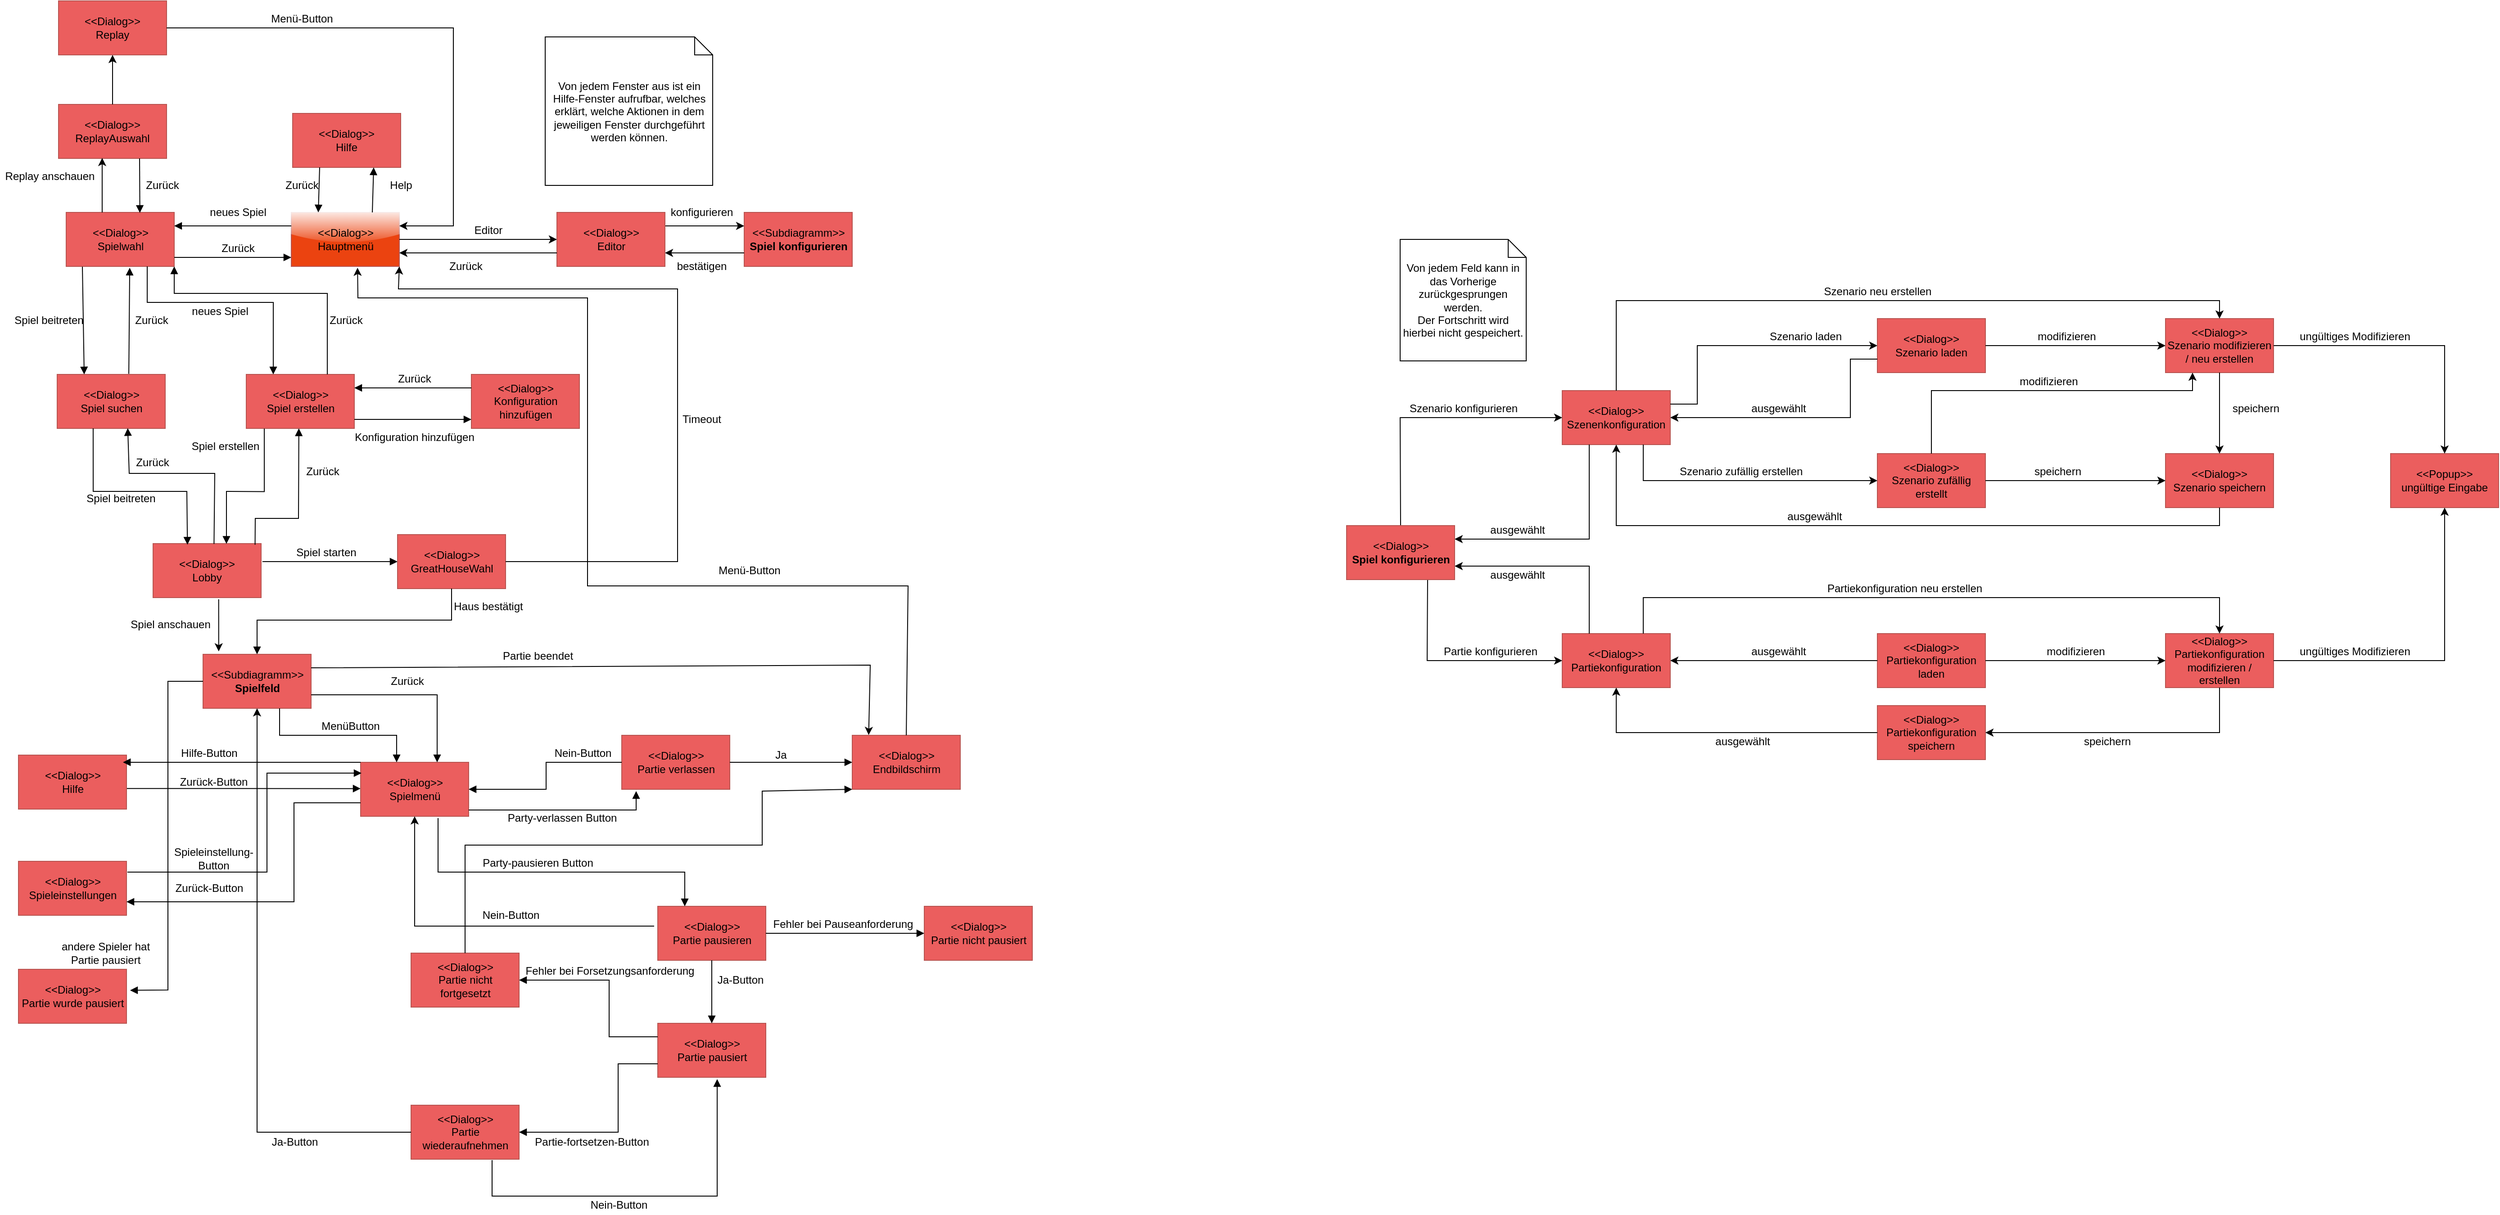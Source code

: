 <mxfile version="17.0.0" type="device" pages="3"><diagram id="C5RBs43oDa-KdzZeNtuy" name="Page-1"><mxGraphModel dx="1824" dy="914" grid="1" gridSize="10" guides="1" tooltips="1" connect="1" arrows="1" fold="1" page="1" pageScale="1" pageWidth="827" pageHeight="1169" math="0" shadow="0"><root><mxCell id="WIyWlLk6GJQsqaUBKTNV-0"/><mxCell id="WIyWlLk6GJQsqaUBKTNV-1" parent="WIyWlLk6GJQsqaUBKTNV-0"/><mxCell id="rgj4ehiyqjzwyU72Wbsm-112" value="" style="endArrow=none;html=1;rounded=0;exitX=0;exitY=0;exitDx=0;exitDy=0;entryX=0.967;entryY=0.133;entryDx=0;entryDy=0;entryPerimeter=0;endFill=0;startArrow=block;startFill=1;" parent="WIyWlLk6GJQsqaUBKTNV-1" edge="1"><mxGeometry width="50" height="50" relative="1" as="geometry"><mxPoint x="475.5" y="895.19" as="sourcePoint"/><mxPoint x="211.54" y="895.17" as="targetPoint"/></mxGeometry></mxCell><mxCell id="rgj4ehiyqjzwyU72Wbsm-0" value="&amp;lt;&amp;lt;Dialog&amp;gt;&amp;gt;&lt;br&gt;Spielwahl" style="rounded=0;whiteSpace=wrap;html=1;fillColor=#EB5E5E;strokeColor=#b85450;" parent="WIyWlLk6GJQsqaUBKTNV-1" vertex="1"><mxGeometry x="148.5" y="255" width="120" height="60" as="geometry"/></mxCell><mxCell id="rgj4ehiyqjzwyU72Wbsm-8" value="&amp;lt;&amp;lt;Dialog&amp;gt;&amp;gt;&lt;br&gt;Spiel erstellen" style="rounded=0;whiteSpace=wrap;html=1;fillColor=#EB5E5E;strokeColor=#b85450;" parent="WIyWlLk6GJQsqaUBKTNV-1" vertex="1"><mxGeometry x="348.5" y="435" width="120" height="60" as="geometry"/></mxCell><mxCell id="rgj4ehiyqjzwyU72Wbsm-9" value="&amp;lt;&amp;lt;Dialog&amp;gt;&amp;gt;&lt;br&gt;Konfiguration hinzufügen" style="rounded=0;whiteSpace=wrap;html=1;fillColor=#EB5E5E;strokeColor=#b85450;" parent="WIyWlLk6GJQsqaUBKTNV-1" vertex="1"><mxGeometry x="598.5" y="435" width="120" height="60" as="geometry"/></mxCell><mxCell id="rgj4ehiyqjzwyU72Wbsm-10" value="&amp;lt;&amp;lt;Dialog&amp;gt;&amp;gt;&lt;br&gt;Spiel suchen" style="rounded=0;whiteSpace=wrap;html=1;fillColor=#EB5E5E;strokeColor=#b85450;" parent="WIyWlLk6GJQsqaUBKTNV-1" vertex="1"><mxGeometry x="138.5" y="435" width="120" height="60" as="geometry"/></mxCell><mxCell id="rgj4ehiyqjzwyU72Wbsm-11" value="&amp;lt;&amp;lt;Dialog&amp;gt;&amp;gt;&lt;br&gt;Hauptmenü" style="rounded=0;whiteSpace=wrap;html=1;fillColor=#EB4310;strokeColor=#b85450;glass=1;sketch=0;shadow=0;" parent="WIyWlLk6GJQsqaUBKTNV-1" vertex="1"><mxGeometry x="398.5" y="255" width="120" height="60" as="geometry"/></mxCell><mxCell id="rgj4ehiyqjzwyU72Wbsm-12" value="&amp;lt;&amp;lt;Dialog&amp;gt;&amp;gt;&lt;br&gt;Lobby" style="rounded=0;whiteSpace=wrap;html=1;fillColor=#EB5E5E;strokeColor=#b85450;" parent="WIyWlLk6GJQsqaUBKTNV-1" vertex="1"><mxGeometry x="245" y="623" width="120" height="60" as="geometry"/></mxCell><mxCell id="rgj4ehiyqjzwyU72Wbsm-13" value="&amp;lt;&amp;lt;Dialog&amp;gt;&amp;gt;&lt;br&gt;Hilfe" style="rounded=0;whiteSpace=wrap;html=1;fillColor=#EB5E5E;strokeColor=#b85450;" parent="WIyWlLk6GJQsqaUBKTNV-1" vertex="1"><mxGeometry x="400" y="145" width="120" height="60" as="geometry"/></mxCell><mxCell id="rgj4ehiyqjzwyU72Wbsm-15" value="&amp;lt;&amp;lt;Subdiagramm&amp;gt;&amp;gt;&lt;br&gt;&lt;b&gt;Spielfeld&lt;/b&gt;" style="rounded=0;whiteSpace=wrap;html=1;fillColor=#EB5E5E;strokeColor=#b85450;" parent="WIyWlLk6GJQsqaUBKTNV-1" vertex="1"><mxGeometry x="300.5" y="746" width="120" height="60" as="geometry"/></mxCell><mxCell id="rgj4ehiyqjzwyU72Wbsm-18" value="" style="endArrow=block;html=1;rounded=0;exitX=0.25;exitY=1;exitDx=0;exitDy=0;entryX=0.25;entryY=0;entryDx=0;entryDy=0;endFill=1;" parent="WIyWlLk6GJQsqaUBKTNV-1" source="rgj4ehiyqjzwyU72Wbsm-13" target="rgj4ehiyqjzwyU72Wbsm-11" edge="1"><mxGeometry width="50" height="50" relative="1" as="geometry"><mxPoint x="458.5" y="185" as="sourcePoint"/><mxPoint x="508.5" y="135" as="targetPoint"/></mxGeometry></mxCell><mxCell id="rgj4ehiyqjzwyU72Wbsm-19" value="" style="endArrow=block;html=1;rounded=0;exitX=0.75;exitY=0;exitDx=0;exitDy=0;entryX=0.75;entryY=1;entryDx=0;entryDy=0;endFill=1;" parent="WIyWlLk6GJQsqaUBKTNV-1" source="rgj4ehiyqjzwyU72Wbsm-11" target="rgj4ehiyqjzwyU72Wbsm-13" edge="1"><mxGeometry width="50" height="50" relative="1" as="geometry"><mxPoint x="518.5" y="315" as="sourcePoint"/><mxPoint x="568.5" y="265" as="targetPoint"/></mxGeometry></mxCell><mxCell id="rgj4ehiyqjzwyU72Wbsm-20" value="Zurück" style="text;html=1;align=center;verticalAlign=middle;resizable=0;points=[];autosize=1;strokeColor=none;fillColor=none;" parent="WIyWlLk6GJQsqaUBKTNV-1" vertex="1"><mxGeometry x="385" y="215" width="50" height="20" as="geometry"/></mxCell><mxCell id="rgj4ehiyqjzwyU72Wbsm-21" value="Help" style="text;html=1;align=center;verticalAlign=middle;resizable=0;points=[];autosize=1;strokeColor=none;fillColor=none;" parent="WIyWlLk6GJQsqaUBKTNV-1" vertex="1"><mxGeometry x="500" y="215" width="40" height="20" as="geometry"/></mxCell><mxCell id="rgj4ehiyqjzwyU72Wbsm-22" value="" style="endArrow=block;html=1;rounded=0;entryX=1;entryY=0.25;entryDx=0;entryDy=0;exitX=0;exitY=0.25;exitDx=0;exitDy=0;endFill=1;" parent="WIyWlLk6GJQsqaUBKTNV-1" source="rgj4ehiyqjzwyU72Wbsm-11" target="rgj4ehiyqjzwyU72Wbsm-0" edge="1"><mxGeometry width="50" height="50" relative="1" as="geometry"><mxPoint x="518.5" y="315" as="sourcePoint"/><mxPoint x="568.5" y="265" as="targetPoint"/></mxGeometry></mxCell><mxCell id="rgj4ehiyqjzwyU72Wbsm-23" value="" style="endArrow=none;html=1;rounded=0;entryX=1;entryY=0.25;entryDx=0;entryDy=0;exitX=0;exitY=0.25;exitDx=0;exitDy=0;endFill=0;startArrow=block;startFill=1;" parent="WIyWlLk6GJQsqaUBKTNV-1" edge="1"><mxGeometry width="50" height="50" relative="1" as="geometry"><mxPoint x="398.5" y="305" as="sourcePoint"/><mxPoint x="268.5" y="305" as="targetPoint"/></mxGeometry></mxCell><mxCell id="rgj4ehiyqjzwyU72Wbsm-24" value="neues Spiel" style="text;html=1;align=center;verticalAlign=middle;resizable=0;points=[];autosize=1;strokeColor=none;fillColor=none;" parent="WIyWlLk6GJQsqaUBKTNV-1" vertex="1"><mxGeometry x="298.5" y="245" width="80" height="20" as="geometry"/></mxCell><mxCell id="rgj4ehiyqjzwyU72Wbsm-25" value="Zurück" style="text;html=1;align=center;verticalAlign=middle;resizable=0;points=[];autosize=1;strokeColor=none;fillColor=none;" parent="WIyWlLk6GJQsqaUBKTNV-1" vertex="1"><mxGeometry x="313.5" y="285" width="50" height="20" as="geometry"/></mxCell><mxCell id="rgj4ehiyqjzwyU72Wbsm-26" value="" style="endArrow=block;html=1;rounded=0;endFill=1;entryX=0.25;entryY=0;entryDx=0;entryDy=0;exitX=0.15;exitY=1.006;exitDx=0;exitDy=0;exitPerimeter=0;" parent="WIyWlLk6GJQsqaUBKTNV-1" source="rgj4ehiyqjzwyU72Wbsm-0" target="rgj4ehiyqjzwyU72Wbsm-10" edge="1"><mxGeometry width="50" height="50" relative="1" as="geometry"><mxPoint x="157.5" y="330" as="sourcePoint"/><mxPoint x="173.5" y="410" as="targetPoint"/></mxGeometry></mxCell><mxCell id="rgj4ehiyqjzwyU72Wbsm-27" value="" style="endArrow=block;html=1;rounded=0;endFill=1;entryX=0.588;entryY=1.024;entryDx=0;entryDy=0;entryPerimeter=0;exitX=0.663;exitY=-0.011;exitDx=0;exitDy=0;exitPerimeter=0;" parent="WIyWlLk6GJQsqaUBKTNV-1" source="rgj4ehiyqjzwyU72Wbsm-10" target="rgj4ehiyqjzwyU72Wbsm-0" edge="1"><mxGeometry width="50" height="50" relative="1" as="geometry"><mxPoint x="219.5" y="430" as="sourcePoint"/><mxPoint x="217.5" y="340" as="targetPoint"/></mxGeometry></mxCell><mxCell id="rgj4ehiyqjzwyU72Wbsm-28" value="Spiel beitreten" style="text;html=1;align=center;verticalAlign=middle;resizable=0;points=[];autosize=1;strokeColor=none;fillColor=none;" parent="WIyWlLk6GJQsqaUBKTNV-1" vertex="1"><mxGeometry x="83.5" y="365" width="90" height="20" as="geometry"/></mxCell><mxCell id="rgj4ehiyqjzwyU72Wbsm-29" value="Zurück" style="text;html=1;align=center;verticalAlign=middle;resizable=0;points=[];autosize=1;strokeColor=none;fillColor=none;" parent="WIyWlLk6GJQsqaUBKTNV-1" vertex="1"><mxGeometry x="217.5" y="365" width="50" height="20" as="geometry"/></mxCell><mxCell id="rgj4ehiyqjzwyU72Wbsm-30" value="" style="endArrow=block;html=1;rounded=0;exitX=0.75;exitY=1;exitDx=0;exitDy=0;entryX=0.25;entryY=0;entryDx=0;entryDy=0;endFill=1;" parent="WIyWlLk6GJQsqaUBKTNV-1" source="rgj4ehiyqjzwyU72Wbsm-0" edge="1"><mxGeometry width="50" height="50" relative="1" as="geometry"><mxPoint x="378.5" y="315" as="sourcePoint"/><mxPoint x="378.5" y="435" as="targetPoint"/><Array as="points"><mxPoint x="238.5" y="355"/><mxPoint x="378.5" y="355"/></Array></mxGeometry></mxCell><mxCell id="rgj4ehiyqjzwyU72Wbsm-31" value="" style="endArrow=block;html=1;rounded=0;exitX=0.75;exitY=0;exitDx=0;exitDy=0;endFill=1;entryX=1;entryY=1;entryDx=0;entryDy=0;" parent="WIyWlLk6GJQsqaUBKTNV-1" target="rgj4ehiyqjzwyU72Wbsm-0" edge="1"><mxGeometry width="50" height="50" relative="1" as="geometry"><mxPoint x="438.5" y="435" as="sourcePoint"/><mxPoint x="248.5" y="345" as="targetPoint"/><Array as="points"><mxPoint x="438.5" y="345"/><mxPoint x="268.5" y="345"/></Array></mxGeometry></mxCell><mxCell id="rgj4ehiyqjzwyU72Wbsm-32" value="neues Spiel" style="text;html=1;align=center;verticalAlign=middle;resizable=0;points=[];autosize=1;strokeColor=none;fillColor=none;" parent="WIyWlLk6GJQsqaUBKTNV-1" vertex="1"><mxGeometry x="278.5" y="355" width="80" height="20" as="geometry"/></mxCell><mxCell id="rgj4ehiyqjzwyU72Wbsm-33" value="Zurück" style="text;html=1;align=center;verticalAlign=middle;resizable=0;points=[];autosize=1;strokeColor=none;fillColor=none;" parent="WIyWlLk6GJQsqaUBKTNV-1" vertex="1"><mxGeometry x="433.5" y="365" width="50" height="20" as="geometry"/></mxCell><mxCell id="rgj4ehiyqjzwyU72Wbsm-39" value="" style="endArrow=block;html=1;rounded=0;entryX=1;entryY=0.25;entryDx=0;entryDy=0;exitX=0;exitY=0.25;exitDx=0;exitDy=0;endFill=1;" parent="WIyWlLk6GJQsqaUBKTNV-1" edge="1"><mxGeometry width="50" height="50" relative="1" as="geometry"><mxPoint x="598.5" y="450" as="sourcePoint"/><mxPoint x="468.5" y="450" as="targetPoint"/></mxGeometry></mxCell><mxCell id="rgj4ehiyqjzwyU72Wbsm-40" value="" style="endArrow=none;html=1;rounded=0;entryX=1;entryY=0.25;entryDx=0;entryDy=0;exitX=0;exitY=0.25;exitDx=0;exitDy=0;endFill=0;startArrow=block;startFill=1;" parent="WIyWlLk6GJQsqaUBKTNV-1" edge="1"><mxGeometry width="50" height="50" relative="1" as="geometry"><mxPoint x="598.5" y="485" as="sourcePoint"/><mxPoint x="468.5" y="485" as="targetPoint"/></mxGeometry></mxCell><mxCell id="rgj4ehiyqjzwyU72Wbsm-41" value="Konfiguration hinzufügen" style="text;html=1;align=center;verticalAlign=middle;resizable=0;points=[];autosize=1;strokeColor=none;fillColor=none;" parent="WIyWlLk6GJQsqaUBKTNV-1" vertex="1"><mxGeometry x="460" y="495" width="150" height="20" as="geometry"/></mxCell><mxCell id="rgj4ehiyqjzwyU72Wbsm-42" value="Zurück" style="text;html=1;align=center;verticalAlign=middle;resizable=0;points=[];autosize=1;strokeColor=none;fillColor=none;" parent="WIyWlLk6GJQsqaUBKTNV-1" vertex="1"><mxGeometry x="510" y="430" width="50" height="20" as="geometry"/></mxCell><mxCell id="rgj4ehiyqjzwyU72Wbsm-43" value="" style="endArrow=block;html=1;rounded=0;endFill=1;exitX=0.333;exitY=1;exitDx=0;exitDy=0;exitPerimeter=0;entryX=0.318;entryY=0.02;entryDx=0;entryDy=0;entryPerimeter=0;" parent="WIyWlLk6GJQsqaUBKTNV-1" source="rgj4ehiyqjzwyU72Wbsm-10" target="rgj4ehiyqjzwyU72Wbsm-12" edge="1"><mxGeometry width="50" height="50" relative="1" as="geometry"><mxPoint x="158.5" y="565" as="sourcePoint"/><mxPoint x="282.5" y="610" as="targetPoint"/><Array as="points"><mxPoint x="178.5" y="565"/><mxPoint x="282.5" y="565"/></Array></mxGeometry></mxCell><mxCell id="rgj4ehiyqjzwyU72Wbsm-44" value="" style="endArrow=block;html=1;rounded=0;endFill=1;entryX=0.653;entryY=0.995;entryDx=0;entryDy=0;entryPerimeter=0;exitX=0.564;exitY=0.007;exitDx=0;exitDy=0;exitPerimeter=0;" parent="WIyWlLk6GJQsqaUBKTNV-1" source="rgj4ehiyqjzwyU72Wbsm-12" target="rgj4ehiyqjzwyU72Wbsm-10" edge="1"><mxGeometry width="50" height="50" relative="1" as="geometry"><mxPoint x="313.5" y="600" as="sourcePoint"/><mxPoint x="198.5" y="545" as="targetPoint"/><Array as="points"><mxPoint x="313.5" y="545"/><mxPoint x="218.5" y="545"/></Array></mxGeometry></mxCell><mxCell id="rgj4ehiyqjzwyU72Wbsm-45" value="Zurück" style="text;html=1;align=center;verticalAlign=middle;resizable=0;points=[];autosize=1;strokeColor=none;fillColor=none;" parent="WIyWlLk6GJQsqaUBKTNV-1" vertex="1"><mxGeometry x="218.5" y="523" width="50" height="20" as="geometry"/></mxCell><mxCell id="rgj4ehiyqjzwyU72Wbsm-46" value="Spiel beitreten" style="text;html=1;align=center;verticalAlign=middle;resizable=0;points=[];autosize=1;strokeColor=none;fillColor=none;" parent="WIyWlLk6GJQsqaUBKTNV-1" vertex="1"><mxGeometry x="163.5" y="563" width="90" height="20" as="geometry"/></mxCell><mxCell id="rgj4ehiyqjzwyU72Wbsm-47" value="" style="endArrow=block;html=1;rounded=0;entryX=0.679;entryY=0.005;entryDx=0;entryDy=0;endFill=1;exitX=0.333;exitY=1;exitDx=0;exitDy=0;exitPerimeter=0;entryPerimeter=0;" parent="WIyWlLk6GJQsqaUBKTNV-1" target="rgj4ehiyqjzwyU72Wbsm-12" edge="1"><mxGeometry width="50" height="50" relative="1" as="geometry"><mxPoint x="368.5" y="495.3" as="sourcePoint"/><mxPoint x="472.54" y="665.3" as="targetPoint"/><Array as="points"><mxPoint x="368.54" y="565.3"/><mxPoint x="326.5" y="565"/></Array></mxGeometry></mxCell><mxCell id="rgj4ehiyqjzwyU72Wbsm-48" value="" style="endArrow=block;html=1;rounded=0;endFill=1;entryX=0.653;entryY=0.995;entryDx=0;entryDy=0;entryPerimeter=0;exitX=0.944;exitY=0.02;exitDx=0;exitDy=0;exitPerimeter=0;" parent="WIyWlLk6GJQsqaUBKTNV-1" source="rgj4ehiyqjzwyU72Wbsm-12" edge="1"><mxGeometry width="50" height="50" relative="1" as="geometry"><mxPoint x="387.5" y="620" as="sourcePoint"/><mxPoint x="406.9" y="495.0" as="targetPoint"/><Array as="points"><mxPoint x="358.5" y="595"/><mxPoint x="406.5" y="595"/></Array></mxGeometry></mxCell><mxCell id="rgj4ehiyqjzwyU72Wbsm-49" value="Zurück" style="text;html=1;align=center;verticalAlign=middle;resizable=0;points=[];autosize=1;strokeColor=none;fillColor=none;" parent="WIyWlLk6GJQsqaUBKTNV-1" vertex="1"><mxGeometry x="407.5" y="533" width="50" height="20" as="geometry"/></mxCell><mxCell id="rgj4ehiyqjzwyU72Wbsm-50" value="Spiel erstellen" style="text;html=1;align=center;verticalAlign=middle;resizable=0;points=[];autosize=1;strokeColor=none;fillColor=none;" parent="WIyWlLk6GJQsqaUBKTNV-1" vertex="1"><mxGeometry x="280" y="505" width="90" height="20" as="geometry"/></mxCell><mxCell id="rgj4ehiyqjzwyU72Wbsm-54" value="" style="endArrow=block;html=1;rounded=0;entryX=0;entryY=0.5;entryDx=0;entryDy=0;endFill=1;" parent="WIyWlLk6GJQsqaUBKTNV-1" target="rgj4ehiyqjzwyU72Wbsm-77" edge="1"><mxGeometry width="50" height="50" relative="1" as="geometry"><mxPoint x="366.5" y="643" as="sourcePoint"/><mxPoint x="366.5" y="763" as="targetPoint"/></mxGeometry></mxCell><mxCell id="rgj4ehiyqjzwyU72Wbsm-55" value="Spiel starten" style="text;html=1;align=center;verticalAlign=middle;resizable=0;points=[];autosize=1;strokeColor=none;fillColor=none;" parent="WIyWlLk6GJQsqaUBKTNV-1" vertex="1"><mxGeometry x="396.5" y="623" width="80" height="20" as="geometry"/></mxCell><mxCell id="rgj4ehiyqjzwyU72Wbsm-56" value="&amp;lt;&amp;lt;Dialog&amp;gt;&amp;gt;&lt;br&gt;Partie pausieren" style="rounded=0;whiteSpace=wrap;html=1;fillColor=#EB5E5E;strokeColor=#b85450;" parent="WIyWlLk6GJQsqaUBKTNV-1" vertex="1"><mxGeometry x="805.5" y="1026" width="120" height="60" as="geometry"/></mxCell><mxCell id="rgj4ehiyqjzwyU72Wbsm-57" value="&amp;lt;&amp;lt;Dialog&amp;gt;&amp;gt;&lt;br&gt;Spieleinstellungen" style="rounded=0;whiteSpace=wrap;html=1;fillColor=#EB5E5E;strokeColor=#b85450;" parent="WIyWlLk6GJQsqaUBKTNV-1" vertex="1"><mxGeometry x="95.5" y="976" width="120" height="60" as="geometry"/></mxCell><mxCell id="rgj4ehiyqjzwyU72Wbsm-58" value="&amp;lt;&amp;lt;Dialog&amp;gt;&amp;gt;&lt;br&gt;Hilfe" style="rounded=0;whiteSpace=wrap;html=1;fillColor=#EB5E5E;strokeColor=#b85450;" parent="WIyWlLk6GJQsqaUBKTNV-1" vertex="1"><mxGeometry x="95.5" y="858" width="120" height="60" as="geometry"/></mxCell><mxCell id="rgj4ehiyqjzwyU72Wbsm-63" value="&amp;lt;&amp;lt;Dialog&amp;gt;&amp;gt;&lt;br&gt;Spielmenü" style="rounded=0;whiteSpace=wrap;html=1;fillColor=#EB5E5E;strokeColor=#b85450;" parent="WIyWlLk6GJQsqaUBKTNV-1" vertex="1"><mxGeometry x="475.5" y="866" width="120" height="60" as="geometry"/></mxCell><mxCell id="rgj4ehiyqjzwyU72Wbsm-64" value="&amp;lt;&amp;lt;Dialog&amp;gt;&amp;gt;&lt;br&gt;Partie verlassen" style="rounded=0;whiteSpace=wrap;html=1;fillColor=#EB5E5E;strokeColor=#b85450;" parent="WIyWlLk6GJQsqaUBKTNV-1" vertex="1"><mxGeometry x="765.5" y="836" width="120" height="60" as="geometry"/></mxCell><mxCell id="rgj4ehiyqjzwyU72Wbsm-65" value="&amp;lt;&amp;lt;Dialog&amp;gt;&amp;gt;&lt;br&gt;Partie nicht fortgesetzt" style="rounded=0;whiteSpace=wrap;html=1;fillColor=#EB5E5E;strokeColor=#b85450;" parent="WIyWlLk6GJQsqaUBKTNV-1" vertex="1"><mxGeometry x="531.5" y="1078" width="120" height="60" as="geometry"/></mxCell><mxCell id="rgj4ehiyqjzwyU72Wbsm-66" value="&amp;lt;&amp;lt;Dialog&amp;gt;&amp;gt;&lt;br&gt;Partie wiederaufnehmen" style="rounded=0;whiteSpace=wrap;html=1;fillColor=#EB5E5E;strokeColor=#b85450;" parent="WIyWlLk6GJQsqaUBKTNV-1" vertex="1"><mxGeometry x="531.5" y="1247" width="120" height="60" as="geometry"/></mxCell><mxCell id="rgj4ehiyqjzwyU72Wbsm-67" value="&amp;lt;&amp;lt;Dialog&amp;gt;&amp;gt;&lt;br&gt;Partie nicht pausiert" style="rounded=0;whiteSpace=wrap;html=1;fillColor=#EB5E5E;strokeColor=#b85450;" parent="WIyWlLk6GJQsqaUBKTNV-1" vertex="1"><mxGeometry x="1101.5" y="1026" width="120" height="60" as="geometry"/></mxCell><mxCell id="rgj4ehiyqjzwyU72Wbsm-68" value="&amp;lt;&amp;lt;Dialog&amp;gt;&amp;gt;&lt;br&gt;Partie pausiert" style="rounded=0;whiteSpace=wrap;html=1;fillColor=#EB5E5E;strokeColor=#b85450;" parent="WIyWlLk6GJQsqaUBKTNV-1" vertex="1"><mxGeometry x="805.5" y="1156" width="120" height="60" as="geometry"/></mxCell><mxCell id="rgj4ehiyqjzwyU72Wbsm-69" value="&amp;lt;&amp;lt;Dialog&amp;gt;&amp;gt;&lt;br&gt;Endbildschirm" style="rounded=0;whiteSpace=wrap;html=1;fillColor=#EB5E5E;strokeColor=#b85450;" parent="WIyWlLk6GJQsqaUBKTNV-1" vertex="1"><mxGeometry x="1021.5" y="836" width="120" height="60" as="geometry"/></mxCell><mxCell id="rgj4ehiyqjzwyU72Wbsm-70" value="&amp;lt;&amp;lt;Dialog&amp;gt;&amp;gt;&lt;br&gt;Partie wurde pausiert" style="rounded=0;whiteSpace=wrap;html=1;fillColor=#EB5E5E;strokeColor=#b85450;" parent="WIyWlLk6GJQsqaUBKTNV-1" vertex="1"><mxGeometry x="95.5" y="1096" width="120" height="60" as="geometry"/></mxCell><mxCell id="rgj4ehiyqjzwyU72Wbsm-73" value="" style="endArrow=block;html=1;rounded=0;endFill=1;" parent="WIyWlLk6GJQsqaUBKTNV-1" edge="1"><mxGeometry width="50" height="50" relative="1" as="geometry"><mxPoint x="385.5" y="806" as="sourcePoint"/><mxPoint x="515.5" y="866" as="targetPoint"/><Array as="points"><mxPoint x="385.5" y="836"/><mxPoint x="515.5" y="836"/></Array></mxGeometry></mxCell><mxCell id="rgj4ehiyqjzwyU72Wbsm-75" value="MenüButton" style="text;html=1;align=center;verticalAlign=middle;resizable=0;points=[];autosize=1;strokeColor=none;fillColor=none;" parent="WIyWlLk6GJQsqaUBKTNV-1" vertex="1"><mxGeometry x="424" y="816" width="80" height="20" as="geometry"/></mxCell><mxCell id="rgj4ehiyqjzwyU72Wbsm-76" value="" style="endArrow=block;html=1;rounded=0;exitX=0;exitY=0.5;exitDx=0;exitDy=0;endFill=1;" parent="WIyWlLk6GJQsqaUBKTNV-1" source="rgj4ehiyqjzwyU72Wbsm-64" edge="1"><mxGeometry width="50" height="50" relative="1" as="geometry"><mxPoint x="605.5" y="786" as="sourcePoint"/><mxPoint x="595.5" y="896" as="targetPoint"/><Array as="points"><mxPoint x="681.5" y="866"/><mxPoint x="681.5" y="896"/></Array></mxGeometry></mxCell><mxCell id="rgj4ehiyqjzwyU72Wbsm-77" value="&amp;lt;&amp;lt;Dialog&amp;gt;&amp;gt;&lt;br&gt;GreatHouseWahl" style="rounded=0;whiteSpace=wrap;html=1;fillColor=#EB5E5E;strokeColor=#b85450;" parent="WIyWlLk6GJQsqaUBKTNV-1" vertex="1"><mxGeometry x="516.5" y="613" width="120" height="60" as="geometry"/></mxCell><mxCell id="rgj4ehiyqjzwyU72Wbsm-78" value="" style="endArrow=block;html=1;rounded=0;entryX=0.5;entryY=0;entryDx=0;entryDy=0;endFill=1;exitX=0.5;exitY=1;exitDx=0;exitDy=0;" parent="WIyWlLk6GJQsqaUBKTNV-1" source="rgj4ehiyqjzwyU72Wbsm-77" target="rgj4ehiyqjzwyU72Wbsm-15" edge="1"><mxGeometry width="50" height="50" relative="1" as="geometry"><mxPoint x="419.5" y="738" as="sourcePoint"/><mxPoint x="569.5" y="738" as="targetPoint"/><Array as="points"><mxPoint x="576.5" y="708"/><mxPoint x="360.5" y="708"/></Array></mxGeometry></mxCell><mxCell id="rgj4ehiyqjzwyU72Wbsm-79" value="Haus bestätigt" style="text;html=1;align=center;verticalAlign=middle;resizable=0;points=[];autosize=1;strokeColor=none;fillColor=none;" parent="WIyWlLk6GJQsqaUBKTNV-1" vertex="1"><mxGeometry x="571.5" y="683" width="90" height="20" as="geometry"/></mxCell><mxCell id="rgj4ehiyqjzwyU72Wbsm-80" value="" style="endArrow=block;html=1;rounded=0;endFill=1;exitX=1;exitY=0.75;exitDx=0;exitDy=0;" parent="WIyWlLk6GJQsqaUBKTNV-1" source="rgj4ehiyqjzwyU72Wbsm-15" edge="1"><mxGeometry width="50" height="50" relative="1" as="geometry"><mxPoint x="430.5" y="806" as="sourcePoint"/><mxPoint x="560.5" y="866" as="targetPoint"/><Array as="points"><mxPoint x="560.5" y="791"/></Array></mxGeometry></mxCell><mxCell id="rgj4ehiyqjzwyU72Wbsm-81" value="Zurück" style="text;html=1;align=center;verticalAlign=middle;resizable=0;points=[];autosize=1;strokeColor=none;fillColor=none;" parent="WIyWlLk6GJQsqaUBKTNV-1" vertex="1"><mxGeometry x="501.5" y="766" width="50" height="20" as="geometry"/></mxCell><mxCell id="rgj4ehiyqjzwyU72Wbsm-82" value="Nein-Button" style="text;html=1;align=center;verticalAlign=middle;resizable=0;points=[];autosize=1;strokeColor=none;fillColor=none;" parent="WIyWlLk6GJQsqaUBKTNV-1" vertex="1"><mxGeometry x="681.5" y="846" width="80" height="20" as="geometry"/></mxCell><mxCell id="rgj4ehiyqjzwyU72Wbsm-83" value="" style="endArrow=none;html=1;rounded=0;exitX=0;exitY=0.5;exitDx=0;exitDy=0;entryX=1;entryY=0.5;entryDx=0;entryDy=0;endFill=0;startArrow=block;startFill=1;" parent="WIyWlLk6GJQsqaUBKTNV-1" source="rgj4ehiyqjzwyU72Wbsm-69" target="rgj4ehiyqjzwyU72Wbsm-64" edge="1"><mxGeometry width="50" height="50" relative="1" as="geometry"><mxPoint x="925.5" y="851" as="sourcePoint"/><mxPoint x="975.5" y="801" as="targetPoint"/></mxGeometry></mxCell><mxCell id="rgj4ehiyqjzwyU72Wbsm-85" value="" style="endArrow=none;html=1;rounded=0;endFill=0;startArrow=block;startFill=1;" parent="WIyWlLk6GJQsqaUBKTNV-1" edge="1"><mxGeometry width="50" height="50" relative="1" as="geometry"><mxPoint x="781.5" y="898" as="sourcePoint"/><mxPoint x="595.5" y="919" as="targetPoint"/><Array as="points"><mxPoint x="781.5" y="919"/><mxPoint x="681.5" y="919"/></Array></mxGeometry></mxCell><mxCell id="rgj4ehiyqjzwyU72Wbsm-86" value="Party-verlassen Button" style="text;html=1;align=center;verticalAlign=middle;resizable=0;points=[];autosize=1;strokeColor=none;fillColor=none;" parent="WIyWlLk6GJQsqaUBKTNV-1" vertex="1"><mxGeometry x="628.5" y="918" width="140" height="20" as="geometry"/></mxCell><mxCell id="rgj4ehiyqjzwyU72Wbsm-87" value="" style="endArrow=block;html=1;rounded=0;entryX=0.25;entryY=0;entryDx=0;entryDy=0;endFill=1;" parent="WIyWlLk6GJQsqaUBKTNV-1" target="rgj4ehiyqjzwyU72Wbsm-56" edge="1"><mxGeometry width="50" height="50" relative="1" as="geometry"><mxPoint x="561.5" y="928" as="sourcePoint"/><mxPoint x="881.5" y="988" as="targetPoint"/><Array as="points"><mxPoint x="561.5" y="988"/><mxPoint x="835.5" y="988"/></Array></mxGeometry></mxCell><mxCell id="rgj4ehiyqjzwyU72Wbsm-88" value="Party-pausieren Button" style="text;html=1;align=center;verticalAlign=middle;resizable=0;points=[];autosize=1;strokeColor=none;fillColor=none;" parent="WIyWlLk6GJQsqaUBKTNV-1" vertex="1"><mxGeometry x="601.5" y="968" width="140" height="20" as="geometry"/></mxCell><mxCell id="rgj4ehiyqjzwyU72Wbsm-89" value="" style="endArrow=classic;html=1;rounded=0;entryX=0.5;entryY=1;entryDx=0;entryDy=0;" parent="WIyWlLk6GJQsqaUBKTNV-1" target="rgj4ehiyqjzwyU72Wbsm-63" edge="1"><mxGeometry width="50" height="50" relative="1" as="geometry"><mxPoint x="801.5" y="1048" as="sourcePoint"/><mxPoint x="531.5" y="1048" as="targetPoint"/><Array as="points"><mxPoint x="535.5" y="1048"/></Array></mxGeometry></mxCell><mxCell id="rgj4ehiyqjzwyU72Wbsm-90" value="Nein-Button" style="text;html=1;align=center;verticalAlign=middle;resizable=0;points=[];autosize=1;strokeColor=none;fillColor=none;" parent="WIyWlLk6GJQsqaUBKTNV-1" vertex="1"><mxGeometry x="601.5" y="1026" width="80" height="20" as="geometry"/></mxCell><mxCell id="rgj4ehiyqjzwyU72Wbsm-91" value="" style="endArrow=block;html=1;rounded=0;exitX=1;exitY=0.5;exitDx=0;exitDy=0;entryX=0;entryY=0.5;entryDx=0;entryDy=0;endFill=1;" parent="WIyWlLk6GJQsqaUBKTNV-1" source="rgj4ehiyqjzwyU72Wbsm-56" target="rgj4ehiyqjzwyU72Wbsm-67" edge="1"><mxGeometry width="50" height="50" relative="1" as="geometry"><mxPoint x="981.5" y="1118" as="sourcePoint"/><mxPoint x="1031.5" y="1068" as="targetPoint"/></mxGeometry></mxCell><mxCell id="rgj4ehiyqjzwyU72Wbsm-92" value="Fehler bei Pauseanforderung" style="text;html=1;align=center;verticalAlign=middle;resizable=0;points=[];autosize=1;strokeColor=none;fillColor=none;" parent="WIyWlLk6GJQsqaUBKTNV-1" vertex="1"><mxGeometry x="925.5" y="1036" width="170" height="20" as="geometry"/></mxCell><mxCell id="rgj4ehiyqjzwyU72Wbsm-93" value="" style="endArrow=block;html=1;rounded=0;entryX=0.5;entryY=0;entryDx=0;entryDy=0;endFill=1;exitX=0.5;exitY=1;exitDx=0;exitDy=0;" parent="WIyWlLk6GJQsqaUBKTNV-1" source="rgj4ehiyqjzwyU72Wbsm-56" target="rgj4ehiyqjzwyU72Wbsm-68" edge="1"><mxGeometry width="50" height="50" relative="1" as="geometry"><mxPoint x="847.5" y="1130" as="sourcePoint"/><mxPoint x="1031.5" y="1128" as="targetPoint"/></mxGeometry></mxCell><mxCell id="rgj4ehiyqjzwyU72Wbsm-94" value="Ja-Button" style="text;html=1;align=center;verticalAlign=middle;resizable=0;points=[];autosize=1;strokeColor=none;fillColor=none;" parent="WIyWlLk6GJQsqaUBKTNV-1" vertex="1"><mxGeometry x="861.5" y="1098" width="70" height="20" as="geometry"/></mxCell><mxCell id="rgj4ehiyqjzwyU72Wbsm-95" value="" style="endArrow=block;html=1;rounded=0;exitX=0;exitY=0.25;exitDx=0;exitDy=0;entryX=1;entryY=0.5;entryDx=0;entryDy=0;endFill=1;" parent="WIyWlLk6GJQsqaUBKTNV-1" source="rgj4ehiyqjzwyU72Wbsm-68" target="rgj4ehiyqjzwyU72Wbsm-65" edge="1"><mxGeometry width="50" height="50" relative="1" as="geometry"><mxPoint x="768.5" y="1178" as="sourcePoint"/><mxPoint x="731.5" y="1108" as="targetPoint"/><Array as="points"><mxPoint x="751.5" y="1171"/><mxPoint x="751.5" y="1108"/></Array></mxGeometry></mxCell><mxCell id="rgj4ehiyqjzwyU72Wbsm-96" value="Fehler bei Forsetzungsanforderung" style="text;html=1;align=center;verticalAlign=middle;resizable=0;points=[];autosize=1;strokeColor=none;fillColor=none;" parent="WIyWlLk6GJQsqaUBKTNV-1" vertex="1"><mxGeometry x="651.5" y="1088" width="200" height="20" as="geometry"/></mxCell><mxCell id="rgj4ehiyqjzwyU72Wbsm-97" value="" style="endArrow=block;html=1;rounded=0;exitX=0;exitY=0.75;exitDx=0;exitDy=0;entryX=1;entryY=0.5;entryDx=0;entryDy=0;endFill=1;" parent="WIyWlLk6GJQsqaUBKTNV-1" source="rgj4ehiyqjzwyU72Wbsm-68" target="rgj4ehiyqjzwyU72Wbsm-66" edge="1"><mxGeometry width="50" height="50" relative="1" as="geometry"><mxPoint x="981.5" y="1338" as="sourcePoint"/><mxPoint x="731.5" y="1201" as="targetPoint"/><Array as="points"><mxPoint x="761.5" y="1201"/><mxPoint x="761.5" y="1277"/></Array></mxGeometry></mxCell><mxCell id="rgj4ehiyqjzwyU72Wbsm-98" value="Partie-fortsetzen-Button" style="text;html=1;align=center;verticalAlign=middle;resizable=0;points=[];autosize=1;strokeColor=none;fillColor=none;" parent="WIyWlLk6GJQsqaUBKTNV-1" vertex="1"><mxGeometry x="661.5" y="1278" width="140" height="20" as="geometry"/></mxCell><mxCell id="rgj4ehiyqjzwyU72Wbsm-99" value="" style="endArrow=block;html=1;rounded=0;endFill=1;" parent="WIyWlLk6GJQsqaUBKTNV-1" edge="1"><mxGeometry width="50" height="50" relative="1" as="geometry"><mxPoint x="621.5" y="1308" as="sourcePoint"/><mxPoint x="871.5" y="1218" as="targetPoint"/><Array as="points"><mxPoint x="621.5" y="1348"/><mxPoint x="871.5" y="1348"/></Array></mxGeometry></mxCell><mxCell id="rgj4ehiyqjzwyU72Wbsm-100" value="Nein-Button" style="text;html=1;align=center;verticalAlign=middle;resizable=0;points=[];autosize=1;strokeColor=none;fillColor=none;" parent="WIyWlLk6GJQsqaUBKTNV-1" vertex="1"><mxGeometry x="721.5" y="1348" width="80" height="20" as="geometry"/></mxCell><mxCell id="rgj4ehiyqjzwyU72Wbsm-101" value="" style="endArrow=classic;html=1;rounded=0;exitX=0;exitY=0.5;exitDx=0;exitDy=0;entryX=0.5;entryY=1;entryDx=0;entryDy=0;" parent="WIyWlLk6GJQsqaUBKTNV-1" source="rgj4ehiyqjzwyU72Wbsm-66" target="rgj4ehiyqjzwyU72Wbsm-15" edge="1"><mxGeometry width="50" height="50" relative="1" as="geometry"><mxPoint x="591.5" y="1158" as="sourcePoint"/><mxPoint x="331.5" y="1307" as="targetPoint"/><Array as="points"><mxPoint x="360.5" y="1277"/></Array></mxGeometry></mxCell><mxCell id="rgj4ehiyqjzwyU72Wbsm-102" value="Ja-Button" style="text;html=1;align=center;verticalAlign=middle;resizable=0;points=[];autosize=1;strokeColor=none;fillColor=none;" parent="WIyWlLk6GJQsqaUBKTNV-1" vertex="1"><mxGeometry x="366.5" y="1278" width="70" height="20" as="geometry"/></mxCell><mxCell id="rgj4ehiyqjzwyU72Wbsm-104" value="" style="endArrow=block;html=1;rounded=0;exitX=0;exitY=0.5;exitDx=0;exitDy=0;entryX=1.033;entryY=0.389;entryDx=0;entryDy=0;entryPerimeter=0;endFill=1;" parent="WIyWlLk6GJQsqaUBKTNV-1" source="rgj4ehiyqjzwyU72Wbsm-15" target="rgj4ehiyqjzwyU72Wbsm-70" edge="1"><mxGeometry width="50" height="50" relative="1" as="geometry"><mxPoint x="181.5" y="766" as="sourcePoint"/><mxPoint x="261.5" y="1168" as="targetPoint"/><Array as="points"><mxPoint x="261.5" y="776"/><mxPoint x="261.5" y="1119"/></Array></mxGeometry></mxCell><mxCell id="rgj4ehiyqjzwyU72Wbsm-105" value="andere Spieler hat&lt;br&gt;Partie pausiert" style="text;html=1;align=center;verticalAlign=middle;resizable=0;points=[];autosize=1;strokeColor=none;fillColor=none;" parent="WIyWlLk6GJQsqaUBKTNV-1" vertex="1"><mxGeometry x="136.5" y="1063" width="110" height="30" as="geometry"/></mxCell><mxCell id="rgj4ehiyqjzwyU72Wbsm-106" value="" style="endArrow=block;html=1;rounded=0;exitX=0;exitY=0.75;exitDx=0;exitDy=0;entryX=1;entryY=0.75;entryDx=0;entryDy=0;endFill=1;" parent="WIyWlLk6GJQsqaUBKTNV-1" source="rgj4ehiyqjzwyU72Wbsm-63" target="rgj4ehiyqjzwyU72Wbsm-57" edge="1"><mxGeometry width="50" height="50" relative="1" as="geometry"><mxPoint x="374" y="953" as="sourcePoint"/><mxPoint x="424" y="903" as="targetPoint"/><Array as="points"><mxPoint x="401.5" y="911"/><mxPoint x="401.5" y="1021"/></Array></mxGeometry></mxCell><mxCell id="rgj4ehiyqjzwyU72Wbsm-107" value="Zurück-Button" style="text;html=1;align=center;verticalAlign=middle;resizable=0;points=[];autosize=1;strokeColor=none;fillColor=none;" parent="WIyWlLk6GJQsqaUBKTNV-1" vertex="1"><mxGeometry x="261.5" y="996" width="90" height="20" as="geometry"/></mxCell><mxCell id="rgj4ehiyqjzwyU72Wbsm-108" value="" style="endArrow=none;html=1;rounded=0;exitX=0;exitY=0.75;exitDx=0;exitDy=0;entryX=1;entryY=0.75;entryDx=0;entryDy=0;endFill=0;startArrow=block;startFill=1;" parent="WIyWlLk6GJQsqaUBKTNV-1" edge="1"><mxGeometry width="50" height="50" relative="1" as="geometry"><mxPoint x="476.5" y="878" as="sourcePoint"/><mxPoint x="216.5" y="988" as="targetPoint"/><Array as="points"><mxPoint x="371.5" y="878"/><mxPoint x="371.5" y="988"/></Array></mxGeometry></mxCell><mxCell id="rgj4ehiyqjzwyU72Wbsm-109" value="Spieleinstellung-&lt;br&gt;Button" style="text;html=1;align=center;verticalAlign=middle;resizable=0;points=[];autosize=1;strokeColor=none;fillColor=none;" parent="WIyWlLk6GJQsqaUBKTNV-1" vertex="1"><mxGeometry x="261.5" y="958" width="100" height="30" as="geometry"/></mxCell><mxCell id="rgj4ehiyqjzwyU72Wbsm-110" value="" style="endArrow=block;html=1;rounded=0;exitX=0;exitY=0;exitDx=0;exitDy=0;entryX=0.967;entryY=0.133;entryDx=0;entryDy=0;entryPerimeter=0;endFill=1;" parent="WIyWlLk6GJQsqaUBKTNV-1" source="rgj4ehiyqjzwyU72Wbsm-63" target="rgj4ehiyqjzwyU72Wbsm-58" edge="1"><mxGeometry width="50" height="50" relative="1" as="geometry"><mxPoint x="271.5" y="896" as="sourcePoint"/><mxPoint x="221.5" y="866" as="targetPoint"/></mxGeometry></mxCell><mxCell id="rgj4ehiyqjzwyU72Wbsm-111" value="Hilfe-Button" style="text;html=1;align=center;verticalAlign=middle;resizable=0;points=[];autosize=1;strokeColor=none;fillColor=none;" parent="WIyWlLk6GJQsqaUBKTNV-1" vertex="1"><mxGeometry x="266.5" y="846" width="80" height="20" as="geometry"/></mxCell><mxCell id="rgj4ehiyqjzwyU72Wbsm-113" value="Zurück-Button" style="text;html=1;align=center;verticalAlign=middle;resizable=0;points=[];autosize=1;strokeColor=none;fillColor=none;" parent="WIyWlLk6GJQsqaUBKTNV-1" vertex="1"><mxGeometry x="266.5" y="878" width="90" height="20" as="geometry"/></mxCell><mxCell id="rgj4ehiyqjzwyU72Wbsm-114" value="&amp;lt;&amp;lt;Subdiagramm&amp;gt;&amp;gt;&lt;br&gt;&lt;b&gt;Spiel konfigurieren&lt;/b&gt;" style="rounded=0;whiteSpace=wrap;html=1;fillColor=#EB5E5E;strokeColor=#b85450;" parent="WIyWlLk6GJQsqaUBKTNV-1" vertex="1"><mxGeometry x="901.5" y="255" width="120" height="60" as="geometry"/></mxCell><mxCell id="rgj4ehiyqjzwyU72Wbsm-115" value="konfigurieren" style="text;html=1;align=center;verticalAlign=middle;resizable=0;points=[];autosize=1;strokeColor=none;fillColor=none;" parent="WIyWlLk6GJQsqaUBKTNV-1" vertex="1"><mxGeometry x="813.5" y="245" width="80" height="20" as="geometry"/></mxCell><mxCell id="rgj4ehiyqjzwyU72Wbsm-116" value="" style="endArrow=classic;html=1;rounded=0;entryX=0;entryY=0.25;entryDx=0;entryDy=0;exitX=1;exitY=0.25;exitDx=0;exitDy=0;" parent="WIyWlLk6GJQsqaUBKTNV-1" source="wdEDThHQ0Yesyvl2LfAF-7" target="rgj4ehiyqjzwyU72Wbsm-114" edge="1"><mxGeometry x="0.091" y="10" width="50" height="50" relative="1" as="geometry"><mxPoint x="783.5" y="460" as="sourcePoint"/><mxPoint x="893.5" y="460" as="targetPoint"/><mxPoint as="offset"/></mxGeometry></mxCell><mxCell id="rgj4ehiyqjzwyU72Wbsm-117" value="&amp;lt;&amp;lt;Dialog&amp;gt;&amp;gt;&lt;br&gt;Szenenkonfiguration" style="rounded=0;whiteSpace=wrap;html=1;fillColor=#EB5E5E;strokeColor=#b85450;" parent="WIyWlLk6GJQsqaUBKTNV-1" vertex="1"><mxGeometry x="1810" y="453" width="120" height="60" as="geometry"/></mxCell><mxCell id="rgj4ehiyqjzwyU72Wbsm-118" value="" style="endArrow=classic;html=1;rounded=0;entryX=0;entryY=0.5;entryDx=0;entryDy=0;exitX=0.5;exitY=0;exitDx=0;exitDy=0;" parent="WIyWlLk6GJQsqaUBKTNV-1" source="wdEDThHQ0Yesyvl2LfAF-0" target="rgj4ehiyqjzwyU72Wbsm-117" edge="1"><mxGeometry width="50" height="50" relative="1" as="geometry"><mxPoint x="1630" y="603" as="sourcePoint"/><mxPoint x="2020" y="593" as="targetPoint"/><Array as="points"><mxPoint x="1630" y="483"/></Array></mxGeometry></mxCell><mxCell id="rgj4ehiyqjzwyU72Wbsm-119" value="Szenario konfigurieren" style="text;html=1;align=center;verticalAlign=middle;resizable=0;points=[];autosize=1;strokeColor=none;fillColor=none;" parent="WIyWlLk6GJQsqaUBKTNV-1" vertex="1"><mxGeometry x="1630" y="463" width="140" height="20" as="geometry"/></mxCell><mxCell id="rgj4ehiyqjzwyU72Wbsm-120" value="" style="endArrow=classic;html=1;rounded=0;exitX=0;exitY=0.75;exitDx=0;exitDy=0;entryX=1;entryY=0.75;entryDx=0;entryDy=0;" parent="WIyWlLk6GJQsqaUBKTNV-1" source="rgj4ehiyqjzwyU72Wbsm-114" target="wdEDThHQ0Yesyvl2LfAF-7" edge="1"><mxGeometry width="50" height="50" relative="1" as="geometry"><mxPoint x="1294" y="550" as="sourcePoint"/><mxPoint x="783.5" y="485" as="targetPoint"/></mxGeometry></mxCell><mxCell id="rgj4ehiyqjzwyU72Wbsm-122" value="" style="endArrow=classic;html=1;rounded=0;exitX=0.25;exitY=1;exitDx=0;exitDy=0;entryX=1;entryY=0.25;entryDx=0;entryDy=0;" parent="WIyWlLk6GJQsqaUBKTNV-1" source="rgj4ehiyqjzwyU72Wbsm-117" target="wdEDThHQ0Yesyvl2LfAF-0" edge="1"><mxGeometry width="50" height="50" relative="1" as="geometry"><mxPoint x="1970" y="693" as="sourcePoint"/><mxPoint x="1690" y="618" as="targetPoint"/><Array as="points"><mxPoint x="1840" y="618"/></Array></mxGeometry></mxCell><mxCell id="rgj4ehiyqjzwyU72Wbsm-123" value="ausgewählt" style="text;html=1;align=center;verticalAlign=middle;resizable=0;points=[];autosize=1;strokeColor=none;fillColor=none;" parent="WIyWlLk6GJQsqaUBKTNV-1" vertex="1"><mxGeometry x="1720" y="598" width="80" height="20" as="geometry"/></mxCell><mxCell id="rgj4ehiyqjzwyU72Wbsm-124" value="&amp;lt;&amp;lt;Dialog&amp;gt;&amp;gt;&lt;br&gt;Partiekonfiguration" style="rounded=0;whiteSpace=wrap;html=1;fillColor=#EB5E5E;strokeColor=#b85450;" parent="WIyWlLk6GJQsqaUBKTNV-1" vertex="1"><mxGeometry x="1810" y="723" width="120" height="60" as="geometry"/></mxCell><mxCell id="rgj4ehiyqjzwyU72Wbsm-125" value="" style="endArrow=classic;html=1;rounded=0;exitX=0.75;exitY=1;exitDx=0;exitDy=0;entryX=0;entryY=0.5;entryDx=0;entryDy=0;" parent="WIyWlLk6GJQsqaUBKTNV-1" source="wdEDThHQ0Yesyvl2LfAF-0" target="rgj4ehiyqjzwyU72Wbsm-124" edge="1"><mxGeometry width="50" height="50" relative="1" as="geometry"><mxPoint x="1660" y="663" as="sourcePoint"/><mxPoint x="2020" y="713" as="targetPoint"/><Array as="points"><mxPoint x="1660" y="753"/></Array></mxGeometry></mxCell><mxCell id="rgj4ehiyqjzwyU72Wbsm-126" value="Partie konfigurieren" style="text;html=1;align=center;verticalAlign=middle;resizable=0;points=[];autosize=1;strokeColor=none;fillColor=none;" parent="WIyWlLk6GJQsqaUBKTNV-1" vertex="1"><mxGeometry x="1670" y="733" width="120" height="20" as="geometry"/></mxCell><mxCell id="rgj4ehiyqjzwyU72Wbsm-127" value="" style="endArrow=classic;html=1;rounded=0;exitX=0.25;exitY=0;exitDx=0;exitDy=0;entryX=1;entryY=0.75;entryDx=0;entryDy=0;" parent="WIyWlLk6GJQsqaUBKTNV-1" source="rgj4ehiyqjzwyU72Wbsm-124" target="wdEDThHQ0Yesyvl2LfAF-0" edge="1"><mxGeometry width="50" height="50" relative="1" as="geometry"><mxPoint x="1970" y="763" as="sourcePoint"/><mxPoint x="1690" y="648" as="targetPoint"/><Array as="points"><mxPoint x="1840" y="648"/></Array></mxGeometry></mxCell><mxCell id="rgj4ehiyqjzwyU72Wbsm-128" value="ausgewählt" style="text;html=1;align=center;verticalAlign=middle;resizable=0;points=[];autosize=1;strokeColor=none;fillColor=none;" parent="WIyWlLk6GJQsqaUBKTNV-1" vertex="1"><mxGeometry x="1720" y="648" width="80" height="20" as="geometry"/></mxCell><mxCell id="rgj4ehiyqjzwyU72Wbsm-129" value="&amp;lt;&amp;lt;Dialog&amp;gt;&amp;gt;&lt;br&gt;Szenario laden" style="rounded=0;whiteSpace=wrap;html=1;fillColor=#EB5E5E;strokeColor=#b85450;" parent="WIyWlLk6GJQsqaUBKTNV-1" vertex="1"><mxGeometry x="2160" y="373" width="120" height="60" as="geometry"/></mxCell><mxCell id="rgj4ehiyqjzwyU72Wbsm-130" value="&amp;lt;&amp;lt;Dialog&amp;gt;&amp;gt;&lt;br&gt;Szenario zufällig erstellt" style="rounded=0;whiteSpace=wrap;html=1;fillColor=#EB5E5E;strokeColor=#b85450;" parent="WIyWlLk6GJQsqaUBKTNV-1" vertex="1"><mxGeometry x="2160" y="523" width="120" height="60" as="geometry"/></mxCell><mxCell id="rgj4ehiyqjzwyU72Wbsm-131" value="&amp;lt;&amp;lt;Dialog&amp;gt;&amp;gt;&lt;br&gt;Partiekonfiguration laden" style="rounded=0;whiteSpace=wrap;html=1;fillColor=#EB5E5E;strokeColor=#b85450;" parent="WIyWlLk6GJQsqaUBKTNV-1" vertex="1"><mxGeometry x="2160" y="723" width="120" height="60" as="geometry"/></mxCell><mxCell id="rgj4ehiyqjzwyU72Wbsm-132" value="" style="endArrow=classic;html=1;rounded=0;exitX=1;exitY=0.25;exitDx=0;exitDy=0;entryX=0;entryY=0.5;entryDx=0;entryDy=0;" parent="WIyWlLk6GJQsqaUBKTNV-1" source="rgj4ehiyqjzwyU72Wbsm-117" target="rgj4ehiyqjzwyU72Wbsm-129" edge="1"><mxGeometry width="50" height="50" relative="1" as="geometry"><mxPoint x="2160" y="563" as="sourcePoint"/><mxPoint x="2210" y="513" as="targetPoint"/><Array as="points"><mxPoint x="1960" y="468"/><mxPoint x="1960" y="403"/></Array></mxGeometry></mxCell><mxCell id="rgj4ehiyqjzwyU72Wbsm-133" value="Szenario laden" style="text;html=1;align=center;verticalAlign=middle;resizable=0;points=[];autosize=1;strokeColor=none;fillColor=none;" parent="WIyWlLk6GJQsqaUBKTNV-1" vertex="1"><mxGeometry x="2030" y="383" width="100" height="20" as="geometry"/></mxCell><mxCell id="rgj4ehiyqjzwyU72Wbsm-134" value="" style="endArrow=classic;html=1;rounded=0;entryX=1;entryY=0.5;entryDx=0;entryDy=0;exitX=0;exitY=0.75;exitDx=0;exitDy=0;" parent="WIyWlLk6GJQsqaUBKTNV-1" source="rgj4ehiyqjzwyU72Wbsm-129" target="rgj4ehiyqjzwyU72Wbsm-117" edge="1"><mxGeometry width="50" height="50" relative="1" as="geometry"><mxPoint x="2160" y="563" as="sourcePoint"/><mxPoint x="2210" y="513" as="targetPoint"/><Array as="points"><mxPoint x="2130" y="418"/><mxPoint x="2130" y="483"/></Array></mxGeometry></mxCell><mxCell id="rgj4ehiyqjzwyU72Wbsm-135" value="ausgewählt" style="text;html=1;align=center;verticalAlign=middle;resizable=0;points=[];autosize=1;strokeColor=none;fillColor=none;" parent="WIyWlLk6GJQsqaUBKTNV-1" vertex="1"><mxGeometry x="2010" y="463" width="80" height="20" as="geometry"/></mxCell><mxCell id="rgj4ehiyqjzwyU72Wbsm-136" value="" style="endArrow=classic;html=1;rounded=0;entryX=0;entryY=0.5;entryDx=0;entryDy=0;exitX=0.75;exitY=1;exitDx=0;exitDy=0;" parent="WIyWlLk6GJQsqaUBKTNV-1" source="rgj4ehiyqjzwyU72Wbsm-117" target="rgj4ehiyqjzwyU72Wbsm-130" edge="1"><mxGeometry width="50" height="50" relative="1" as="geometry"><mxPoint x="2160" y="683" as="sourcePoint"/><mxPoint x="2210" y="633" as="targetPoint"/><Array as="points"><mxPoint x="1900" y="553"/></Array></mxGeometry></mxCell><mxCell id="rgj4ehiyqjzwyU72Wbsm-137" value="Szenario zufällig erstellen&amp;nbsp;" style="text;html=1;align=center;verticalAlign=middle;resizable=0;points=[];autosize=1;strokeColor=none;fillColor=none;" parent="WIyWlLk6GJQsqaUBKTNV-1" vertex="1"><mxGeometry x="1930" y="533" width="160" height="20" as="geometry"/></mxCell><mxCell id="rgj4ehiyqjzwyU72Wbsm-138" value="" style="endArrow=classic;html=1;rounded=0;entryX=1;entryY=0.5;entryDx=0;entryDy=0;exitX=0;exitY=0.5;exitDx=0;exitDy=0;" parent="WIyWlLk6GJQsqaUBKTNV-1" source="rgj4ehiyqjzwyU72Wbsm-131" target="rgj4ehiyqjzwyU72Wbsm-124" edge="1"><mxGeometry width="50" height="50" relative="1" as="geometry"><mxPoint x="2160" y="683" as="sourcePoint"/><mxPoint x="2210" y="633" as="targetPoint"/></mxGeometry></mxCell><mxCell id="rgj4ehiyqjzwyU72Wbsm-139" value="ausgewählt" style="text;html=1;align=center;verticalAlign=middle;resizable=0;points=[];autosize=1;strokeColor=none;fillColor=none;" parent="WIyWlLk6GJQsqaUBKTNV-1" vertex="1"><mxGeometry x="2010" y="733" width="80" height="20" as="geometry"/></mxCell><mxCell id="rgj4ehiyqjzwyU72Wbsm-140" value="&amp;lt;&amp;lt;Dialog&amp;gt;&amp;gt;&lt;br&gt;Szenario modifizieren / neu erstellen" style="rounded=0;whiteSpace=wrap;html=1;fillColor=#EB5E5E;strokeColor=#b85450;" parent="WIyWlLk6GJQsqaUBKTNV-1" vertex="1"><mxGeometry x="2480" y="373" width="120" height="60" as="geometry"/></mxCell><mxCell id="rgj4ehiyqjzwyU72Wbsm-141" value="&amp;lt;&amp;lt;Dialog&amp;gt;&amp;gt;&lt;br&gt;Szenario speichern" style="rounded=0;whiteSpace=wrap;html=1;fillColor=#EB5E5E;strokeColor=#b85450;" parent="WIyWlLk6GJQsqaUBKTNV-1" vertex="1"><mxGeometry x="2480" y="523" width="120" height="60" as="geometry"/></mxCell><mxCell id="rgj4ehiyqjzwyU72Wbsm-142" value="&amp;lt;&amp;lt;Dialog&amp;gt;&amp;gt;&lt;br&gt;Partiekonfiguration modifizieren / erstellen" style="rounded=0;whiteSpace=wrap;html=1;fillColor=#EB5E5E;strokeColor=#b85450;" parent="WIyWlLk6GJQsqaUBKTNV-1" vertex="1"><mxGeometry x="2480" y="723" width="120" height="60" as="geometry"/></mxCell><mxCell id="rgj4ehiyqjzwyU72Wbsm-143" value="&amp;lt;&amp;lt;Dialog&amp;gt;&amp;gt;&lt;br&gt;Partiekonfiguration speichern" style="rounded=0;whiteSpace=wrap;html=1;fillColor=#EB5E5E;strokeColor=#b85450;" parent="WIyWlLk6GJQsqaUBKTNV-1" vertex="1"><mxGeometry x="2160" y="803" width="120" height="60" as="geometry"/></mxCell><mxCell id="rgj4ehiyqjzwyU72Wbsm-144" value="" style="endArrow=classic;html=1;rounded=0;entryX=0;entryY=0.5;entryDx=0;entryDy=0;exitX=1;exitY=0.5;exitDx=0;exitDy=0;" parent="WIyWlLk6GJQsqaUBKTNV-1" source="rgj4ehiyqjzwyU72Wbsm-129" target="rgj4ehiyqjzwyU72Wbsm-140" edge="1"><mxGeometry width="50" height="50" relative="1" as="geometry"><mxPoint x="2160" y="593" as="sourcePoint"/><mxPoint x="2210" y="543" as="targetPoint"/></mxGeometry></mxCell><mxCell id="rgj4ehiyqjzwyU72Wbsm-145" value="modifizieren" style="text;html=1;align=center;verticalAlign=middle;resizable=0;points=[];autosize=1;strokeColor=none;fillColor=none;" parent="WIyWlLk6GJQsqaUBKTNV-1" vertex="1"><mxGeometry x="2330" y="383" width="80" height="20" as="geometry"/></mxCell><mxCell id="rgj4ehiyqjzwyU72Wbsm-146" value="" style="endArrow=classic;html=1;rounded=0;exitX=0.5;exitY=0;exitDx=0;exitDy=0;entryX=0.5;entryY=0;entryDx=0;entryDy=0;" parent="WIyWlLk6GJQsqaUBKTNV-1" source="rgj4ehiyqjzwyU72Wbsm-117" target="rgj4ehiyqjzwyU72Wbsm-140" edge="1"><mxGeometry width="50" height="50" relative="1" as="geometry"><mxPoint x="2270" y="513" as="sourcePoint"/><mxPoint x="2320" y="463" as="targetPoint"/><Array as="points"><mxPoint x="1870" y="353"/><mxPoint x="2540" y="353"/></Array></mxGeometry></mxCell><mxCell id="rgj4ehiyqjzwyU72Wbsm-147" value="Szenario neu erstellen" style="text;html=1;align=center;verticalAlign=middle;resizable=0;points=[];autosize=1;strokeColor=none;fillColor=none;" parent="WIyWlLk6GJQsqaUBKTNV-1" vertex="1"><mxGeometry x="2095" y="333" width="130" height="20" as="geometry"/></mxCell><mxCell id="rgj4ehiyqjzwyU72Wbsm-148" value="" style="endArrow=classic;html=1;rounded=0;exitX=0.5;exitY=0;exitDx=0;exitDy=0;entryX=0.25;entryY=1;entryDx=0;entryDy=0;" parent="WIyWlLk6GJQsqaUBKTNV-1" source="rgj4ehiyqjzwyU72Wbsm-130" target="rgj4ehiyqjzwyU72Wbsm-140" edge="1"><mxGeometry width="50" height="50" relative="1" as="geometry"><mxPoint x="2270" y="583" as="sourcePoint"/><mxPoint x="2320" y="533" as="targetPoint"/><Array as="points"><mxPoint x="2220" y="453"/><mxPoint x="2510" y="453"/></Array></mxGeometry></mxCell><mxCell id="rgj4ehiyqjzwyU72Wbsm-149" value="modifizieren" style="text;html=1;align=center;verticalAlign=middle;resizable=0;points=[];autosize=1;strokeColor=none;fillColor=none;" parent="WIyWlLk6GJQsqaUBKTNV-1" vertex="1"><mxGeometry x="2310" y="433" width="80" height="20" as="geometry"/></mxCell><mxCell id="rgj4ehiyqjzwyU72Wbsm-150" value="" style="endArrow=classic;html=1;rounded=0;entryX=0.5;entryY=0;entryDx=0;entryDy=0;exitX=0.5;exitY=1;exitDx=0;exitDy=0;" parent="WIyWlLk6GJQsqaUBKTNV-1" source="rgj4ehiyqjzwyU72Wbsm-140" target="rgj4ehiyqjzwyU72Wbsm-141" edge="1"><mxGeometry width="50" height="50" relative="1" as="geometry"><mxPoint x="2270" y="583" as="sourcePoint"/><mxPoint x="2320" y="533" as="targetPoint"/></mxGeometry></mxCell><mxCell id="rgj4ehiyqjzwyU72Wbsm-151" value="speichern" style="text;html=1;align=center;verticalAlign=middle;resizable=0;points=[];autosize=1;strokeColor=none;fillColor=none;" parent="WIyWlLk6GJQsqaUBKTNV-1" vertex="1"><mxGeometry x="2545" y="463" width="70" height="20" as="geometry"/></mxCell><mxCell id="rgj4ehiyqjzwyU72Wbsm-152" value="" style="endArrow=classic;html=1;rounded=0;entryX=0;entryY=0.5;entryDx=0;entryDy=0;exitX=1;exitY=0.5;exitDx=0;exitDy=0;" parent="WIyWlLk6GJQsqaUBKTNV-1" source="rgj4ehiyqjzwyU72Wbsm-130" target="rgj4ehiyqjzwyU72Wbsm-141" edge="1"><mxGeometry width="50" height="50" relative="1" as="geometry"><mxPoint x="2270" y="583" as="sourcePoint"/><mxPoint x="2320" y="533" as="targetPoint"/></mxGeometry></mxCell><mxCell id="rgj4ehiyqjzwyU72Wbsm-153" value="speichern" style="text;html=1;align=center;verticalAlign=middle;resizable=0;points=[];autosize=1;strokeColor=none;fillColor=none;" parent="WIyWlLk6GJQsqaUBKTNV-1" vertex="1"><mxGeometry x="2325" y="533" width="70" height="20" as="geometry"/></mxCell><mxCell id="rgj4ehiyqjzwyU72Wbsm-154" value="" style="endArrow=classic;html=1;rounded=0;entryX=0.5;entryY=1;entryDx=0;entryDy=0;exitX=0.5;exitY=1;exitDx=0;exitDy=0;" parent="WIyWlLk6GJQsqaUBKTNV-1" source="rgj4ehiyqjzwyU72Wbsm-141" target="rgj4ehiyqjzwyU72Wbsm-117" edge="1"><mxGeometry width="50" height="50" relative="1" as="geometry"><mxPoint x="2270" y="653" as="sourcePoint"/><mxPoint x="2320" y="603" as="targetPoint"/><Array as="points"><mxPoint x="2540" y="603"/><mxPoint x="1870" y="603"/></Array></mxGeometry></mxCell><mxCell id="rgj4ehiyqjzwyU72Wbsm-155" value="ausgewählt" style="text;html=1;align=center;verticalAlign=middle;resizable=0;points=[];autosize=1;strokeColor=none;fillColor=none;" parent="WIyWlLk6GJQsqaUBKTNV-1" vertex="1"><mxGeometry x="2050" y="583" width="80" height="20" as="geometry"/></mxCell><mxCell id="rgj4ehiyqjzwyU72Wbsm-156" value="" style="endArrow=classic;html=1;rounded=0;entryX=0;entryY=0.5;entryDx=0;entryDy=0;entryPerimeter=0;exitX=1;exitY=0.5;exitDx=0;exitDy=0;" parent="WIyWlLk6GJQsqaUBKTNV-1" source="rgj4ehiyqjzwyU72Wbsm-131" target="rgj4ehiyqjzwyU72Wbsm-142" edge="1"><mxGeometry width="50" height="50" relative="1" as="geometry"><mxPoint x="2270" y="783" as="sourcePoint"/><mxPoint x="2320" y="733" as="targetPoint"/></mxGeometry></mxCell><mxCell id="rgj4ehiyqjzwyU72Wbsm-157" value="modifizieren" style="text;html=1;align=center;verticalAlign=middle;resizable=0;points=[];autosize=1;strokeColor=none;fillColor=none;" parent="WIyWlLk6GJQsqaUBKTNV-1" vertex="1"><mxGeometry x="2340" y="733" width="80" height="20" as="geometry"/></mxCell><mxCell id="rgj4ehiyqjzwyU72Wbsm-158" value="" style="endArrow=classic;html=1;rounded=0;exitX=0.75;exitY=0;exitDx=0;exitDy=0;entryX=0.5;entryY=0;entryDx=0;entryDy=0;" parent="WIyWlLk6GJQsqaUBKTNV-1" source="rgj4ehiyqjzwyU72Wbsm-124" target="rgj4ehiyqjzwyU72Wbsm-142" edge="1"><mxGeometry width="50" height="50" relative="1" as="geometry"><mxPoint x="2270" y="713" as="sourcePoint"/><mxPoint x="2320" y="663" as="targetPoint"/><Array as="points"><mxPoint x="1900" y="683"/><mxPoint x="2540" y="683"/></Array></mxGeometry></mxCell><mxCell id="rgj4ehiyqjzwyU72Wbsm-159" value="Partiekonfiguration neu erstellen" style="text;html=1;align=center;verticalAlign=middle;resizable=0;points=[];autosize=1;strokeColor=none;fillColor=none;" parent="WIyWlLk6GJQsqaUBKTNV-1" vertex="1"><mxGeometry x="2095" y="663" width="190" height="20" as="geometry"/></mxCell><mxCell id="rgj4ehiyqjzwyU72Wbsm-160" value="" style="endArrow=classic;html=1;rounded=0;entryX=1;entryY=0.5;entryDx=0;entryDy=0;exitX=0.5;exitY=1;exitDx=0;exitDy=0;" parent="WIyWlLk6GJQsqaUBKTNV-1" source="rgj4ehiyqjzwyU72Wbsm-142" target="rgj4ehiyqjzwyU72Wbsm-143" edge="1"><mxGeometry width="50" height="50" relative="1" as="geometry"><mxPoint x="2270" y="783" as="sourcePoint"/><mxPoint x="2320" y="733" as="targetPoint"/><Array as="points"><mxPoint x="2540" y="833"/></Array></mxGeometry></mxCell><mxCell id="rgj4ehiyqjzwyU72Wbsm-161" value="speichern" style="text;html=1;align=center;verticalAlign=middle;resizable=0;points=[];autosize=1;strokeColor=none;fillColor=none;" parent="WIyWlLk6GJQsqaUBKTNV-1" vertex="1"><mxGeometry x="2380" y="833" width="70" height="20" as="geometry"/></mxCell><mxCell id="rgj4ehiyqjzwyU72Wbsm-162" value="" style="endArrow=classic;html=1;rounded=0;entryX=0.5;entryY=1;entryDx=0;entryDy=0;exitX=0;exitY=0.5;exitDx=0;exitDy=0;" parent="WIyWlLk6GJQsqaUBKTNV-1" source="rgj4ehiyqjzwyU72Wbsm-143" target="rgj4ehiyqjzwyU72Wbsm-124" edge="1"><mxGeometry width="50" height="50" relative="1" as="geometry"><mxPoint x="2270" y="853" as="sourcePoint"/><mxPoint x="2320" y="803" as="targetPoint"/><Array as="points"><mxPoint x="1870" y="833"/></Array></mxGeometry></mxCell><mxCell id="rgj4ehiyqjzwyU72Wbsm-163" value="ausgewählt" style="text;html=1;align=center;verticalAlign=middle;resizable=0;points=[];autosize=1;strokeColor=none;fillColor=none;" parent="WIyWlLk6GJQsqaUBKTNV-1" vertex="1"><mxGeometry x="1970" y="833" width="80" height="20" as="geometry"/></mxCell><mxCell id="rgj4ehiyqjzwyU72Wbsm-164" value="&amp;lt;&amp;lt;Popup&amp;gt;&amp;gt;&lt;br&gt;ungültige Eingabe" style="rounded=0;whiteSpace=wrap;html=1;fillColor=#EB5E5E;strokeColor=#b85450;" parent="WIyWlLk6GJQsqaUBKTNV-1" vertex="1"><mxGeometry x="2730" y="523" width="120" height="60" as="geometry"/></mxCell><mxCell id="rgj4ehiyqjzwyU72Wbsm-165" value="" style="endArrow=classic;html=1;rounded=0;entryX=0.5;entryY=0;entryDx=0;entryDy=0;exitX=1;exitY=0.5;exitDx=0;exitDy=0;" parent="WIyWlLk6GJQsqaUBKTNV-1" source="rgj4ehiyqjzwyU72Wbsm-140" target="rgj4ehiyqjzwyU72Wbsm-164" edge="1"><mxGeometry width="50" height="50" relative="1" as="geometry"><mxPoint x="2500" y="653" as="sourcePoint"/><mxPoint x="2550" y="603" as="targetPoint"/><Array as="points"><mxPoint x="2790" y="403"/></Array></mxGeometry></mxCell><mxCell id="rgj4ehiyqjzwyU72Wbsm-166" value="ungültiges Modifizieren" style="text;html=1;align=center;verticalAlign=middle;resizable=0;points=[];autosize=1;strokeColor=none;fillColor=none;" parent="WIyWlLk6GJQsqaUBKTNV-1" vertex="1"><mxGeometry x="2620" y="383" width="140" height="20" as="geometry"/></mxCell><mxCell id="rgj4ehiyqjzwyU72Wbsm-167" value="" style="endArrow=classic;html=1;rounded=0;entryX=0.5;entryY=1;entryDx=0;entryDy=0;exitX=1;exitY=0.5;exitDx=0;exitDy=0;" parent="WIyWlLk6GJQsqaUBKTNV-1" source="rgj4ehiyqjzwyU72Wbsm-142" target="rgj4ehiyqjzwyU72Wbsm-164" edge="1"><mxGeometry width="50" height="50" relative="1" as="geometry"><mxPoint x="2500" y="713" as="sourcePoint"/><mxPoint x="2550" y="663" as="targetPoint"/><Array as="points"><mxPoint x="2790" y="753"/></Array></mxGeometry></mxCell><mxCell id="rgj4ehiyqjzwyU72Wbsm-168" value="ungültiges Modifizieren" style="text;html=1;align=center;verticalAlign=middle;resizable=0;points=[];autosize=1;strokeColor=none;fillColor=none;" parent="WIyWlLk6GJQsqaUBKTNV-1" vertex="1"><mxGeometry x="2620" y="733" width="140" height="20" as="geometry"/></mxCell><mxCell id="rgj4ehiyqjzwyU72Wbsm-169" value="bestätigen" style="text;html=1;align=center;verticalAlign=middle;resizable=0;points=[];autosize=1;strokeColor=none;fillColor=none;" parent="WIyWlLk6GJQsqaUBKTNV-1" vertex="1"><mxGeometry x="818.5" y="305" width="70" height="20" as="geometry"/></mxCell><mxCell id="1_SoEU07cTgjpMDM2TLY-0" value="Ja" style="text;html=1;align=center;verticalAlign=middle;resizable=0;points=[];autosize=1;strokeColor=none;fillColor=none;" parent="WIyWlLk6GJQsqaUBKTNV-1" vertex="1"><mxGeometry x="926.5" y="848" width="30" height="20" as="geometry"/></mxCell><mxCell id="1_SoEU07cTgjpMDM2TLY-1" value="" style="endArrow=none;html=1;rounded=0;entryX=0.5;entryY=0;entryDx=0;entryDy=0;endFill=0;startArrow=block;startFill=1;exitX=0;exitY=1;exitDx=0;exitDy=0;" parent="WIyWlLk6GJQsqaUBKTNV-1" source="rgj4ehiyqjzwyU72Wbsm-69" target="rgj4ehiyqjzwyU72Wbsm-65" edge="1"><mxGeometry width="50" height="50" relative="1" as="geometry"><mxPoint x="921.5" y="878" as="sourcePoint"/><mxPoint x="585.5" y="1108" as="targetPoint"/><Array as="points"><mxPoint x="921.5" y="898"/><mxPoint x="921.5" y="958"/><mxPoint x="591.5" y="958"/></Array></mxGeometry></mxCell><mxCell id="ymTM6dDqvSzeg4YZxpT--0" value="" style="endArrow=classic;html=1;rounded=0;entryX=0.613;entryY=1.024;entryDx=0;entryDy=0;entryPerimeter=0;exitX=0.5;exitY=0;exitDx=0;exitDy=0;" parent="WIyWlLk6GJQsqaUBKTNV-1" source="rgj4ehiyqjzwyU72Wbsm-69" target="rgj4ehiyqjzwyU72Wbsm-11" edge="1"><mxGeometry width="50" height="50" relative="1" as="geometry"><mxPoint x="1288" y="878" as="sourcePoint"/><mxPoint x="487.5" y="320" as="targetPoint"/><Array as="points"><mxPoint x="1083.5" y="670"/><mxPoint x="727.5" y="670"/><mxPoint x="727.5" y="350"/><mxPoint x="472.5" y="350"/></Array></mxGeometry></mxCell><mxCell id="ymTM6dDqvSzeg4YZxpT--1" value="Menü-Button" style="text;html=1;align=center;verticalAlign=middle;resizable=0;points=[];autosize=1;strokeColor=none;fillColor=none;" parent="WIyWlLk6GJQsqaUBKTNV-1" vertex="1"><mxGeometry x="866.5" y="643" width="80" height="20" as="geometry"/></mxCell><mxCell id="KjJn83y1mBEWgr0vmZXm-0" value="" style="endArrow=classic;html=1;rounded=0;exitX=1;exitY=0.25;exitDx=0;exitDy=0;entryX=0.152;entryY=-0.006;entryDx=0;entryDy=0;entryPerimeter=0;" parent="WIyWlLk6GJQsqaUBKTNV-1" source="rgj4ehiyqjzwyU72Wbsm-15" target="rgj4ehiyqjzwyU72Wbsm-69" edge="1"><mxGeometry width="50" height="50" relative="1" as="geometry"><mxPoint x="641.5" y="838" as="sourcePoint"/><mxPoint x="1041.5" y="828" as="targetPoint"/><Array as="points"><mxPoint x="1041.5" y="758"/></Array></mxGeometry></mxCell><mxCell id="KjJn83y1mBEWgr0vmZXm-2" value="Partie beendet" style="text;html=1;align=center;verticalAlign=middle;resizable=0;points=[];autosize=1;strokeColor=none;fillColor=none;" parent="WIyWlLk6GJQsqaUBKTNV-1" vertex="1"><mxGeometry x="626.5" y="738" width="90" height="20" as="geometry"/></mxCell><mxCell id="KjJn83y1mBEWgr0vmZXm-3" value="&amp;lt;&amp;lt;Dialog&amp;gt;&amp;gt;&lt;br&gt;ReplayAuswahl" style="rounded=0;whiteSpace=wrap;html=1;fillColor=#EB5E5E;strokeColor=#b85450;" parent="WIyWlLk6GJQsqaUBKTNV-1" vertex="1"><mxGeometry x="140" y="135" width="120" height="60" as="geometry"/></mxCell><mxCell id="KjJn83y1mBEWgr0vmZXm-4" value="" style="endArrow=classic;html=1;rounded=0;exitX=0.333;exitY=0;exitDx=0;exitDy=0;exitPerimeter=0;entryX=0.404;entryY=0.991;entryDx=0;entryDy=0;entryPerimeter=0;" parent="WIyWlLk6GJQsqaUBKTNV-1" source="rgj4ehiyqjzwyU72Wbsm-0" target="KjJn83y1mBEWgr0vmZXm-3" edge="1"><mxGeometry width="50" height="50" relative="1" as="geometry"><mxPoint x="218.5" y="225" as="sourcePoint"/><mxPoint x="268.5" y="175" as="targetPoint"/></mxGeometry></mxCell><mxCell id="KjJn83y1mBEWgr0vmZXm-5" value="Replay anschauen" style="text;html=1;align=center;verticalAlign=middle;resizable=0;points=[];autosize=1;strokeColor=none;fillColor=none;" parent="WIyWlLk6GJQsqaUBKTNV-1" vertex="1"><mxGeometry x="75" y="205" width="110" height="20" as="geometry"/></mxCell><mxCell id="KjJn83y1mBEWgr0vmZXm-6" value="" style="endArrow=none;html=1;rounded=0;exitX=0.682;exitY=0.009;exitDx=0;exitDy=0;exitPerimeter=0;endFill=0;startArrow=block;startFill=1;entryX=0.75;entryY=1;entryDx=0;entryDy=0;" parent="WIyWlLk6GJQsqaUBKTNV-1" source="rgj4ehiyqjzwyU72Wbsm-0" target="KjJn83y1mBEWgr0vmZXm-3" edge="1"><mxGeometry width="50" height="50" relative="1" as="geometry"><mxPoint x="229.24" y="255" as="sourcePoint"/><mxPoint x="267.5" y="140" as="targetPoint"/></mxGeometry></mxCell><mxCell id="KjJn83y1mBEWgr0vmZXm-7" value="Zurück" style="text;html=1;align=center;verticalAlign=middle;resizable=0;points=[];autosize=1;strokeColor=none;fillColor=none;" parent="WIyWlLk6GJQsqaUBKTNV-1" vertex="1"><mxGeometry x="230" y="215" width="50" height="20" as="geometry"/></mxCell><mxCell id="KjJn83y1mBEWgr0vmZXm-8" value="&amp;lt;&amp;lt;Dialog&amp;gt;&amp;gt;&lt;br&gt;Replay" style="rounded=0;whiteSpace=wrap;html=1;fillColor=#EB5E5E;strokeColor=#b85450;" parent="WIyWlLk6GJQsqaUBKTNV-1" vertex="1"><mxGeometry x="140" y="20" width="120" height="60" as="geometry"/></mxCell><mxCell id="KjJn83y1mBEWgr0vmZXm-9" value="" style="endArrow=classic;html=1;rounded=0;exitX=0.5;exitY=0;exitDx=0;exitDy=0;entryX=0.5;entryY=1;entryDx=0;entryDy=0;" parent="WIyWlLk6GJQsqaUBKTNV-1" source="KjJn83y1mBEWgr0vmZXm-3" target="KjJn83y1mBEWgr0vmZXm-8" edge="1"><mxGeometry width="50" height="50" relative="1" as="geometry"><mxPoint x="181.48" y="135" as="sourcePoint"/><mxPoint x="180.0" y="4.46" as="targetPoint"/></mxGeometry></mxCell><mxCell id="KjJn83y1mBEWgr0vmZXm-10" value="" style="endArrow=classic;html=1;rounded=0;entryX=1;entryY=0.25;entryDx=0;entryDy=0;exitX=1;exitY=0.5;exitDx=0;exitDy=0;" parent="WIyWlLk6GJQsqaUBKTNV-1" source="KjJn83y1mBEWgr0vmZXm-8" target="rgj4ehiyqjzwyU72Wbsm-11" edge="1"><mxGeometry width="50" height="50" relative="1" as="geometry"><mxPoint x="287.5" y="-70" as="sourcePoint"/><mxPoint x="578.5" y="295" as="targetPoint"/><Array as="points"><mxPoint x="578.5" y="50"/><mxPoint x="578.5" y="270"/></Array></mxGeometry></mxCell><mxCell id="KjJn83y1mBEWgr0vmZXm-11" value="Menü-Button" style="text;html=1;align=center;verticalAlign=middle;resizable=0;points=[];autosize=1;strokeColor=none;fillColor=none;" parent="WIyWlLk6GJQsqaUBKTNV-1" vertex="1"><mxGeometry x="370" y="30" width="80" height="20" as="geometry"/></mxCell><mxCell id="wdEDThHQ0Yesyvl2LfAF-0" value="&amp;lt;&amp;lt;Dialog&amp;gt;&amp;gt;&lt;br&gt;&lt;b&gt;Spiel konfigurieren&lt;/b&gt;" style="rounded=0;whiteSpace=wrap;html=1;fillColor=#EB5E5E;strokeColor=#b85450;" parent="WIyWlLk6GJQsqaUBKTNV-1" vertex="1"><mxGeometry x="1570.5" y="603" width="120" height="60" as="geometry"/></mxCell><mxCell id="wdEDThHQ0Yesyvl2LfAF-3" value="Von jedem Feld kann in das Vorherige zurückgesprungen werden.&lt;br&gt;Der Fortschritt wird hierbei nicht gespeichert." style="shape=note;size=20;whiteSpace=wrap;html=1;" parent="WIyWlLk6GJQsqaUBKTNV-1" vertex="1"><mxGeometry x="1630" y="285" width="140" height="135" as="geometry"/></mxCell><mxCell id="wdEDThHQ0Yesyvl2LfAF-4" value="Von jedem Fenster aus ist ein Hilfe-Fenster aufrufbar, welches erklärt, welche Aktionen in dem jeweiligen Fenster durchgeführt werden können." style="shape=note;size=20;whiteSpace=wrap;html=1;" parent="WIyWlLk6GJQsqaUBKTNV-1" vertex="1"><mxGeometry x="680.5" y="60" width="186" height="165" as="geometry"/></mxCell><mxCell id="wdEDThHQ0Yesyvl2LfAF-7" value="&amp;lt;&amp;lt;Dialog&amp;gt;&amp;gt;&lt;br&gt;Editor" style="rounded=0;whiteSpace=wrap;html=1;fillColor=#EB5E5E;strokeColor=#b85450;" parent="WIyWlLk6GJQsqaUBKTNV-1" vertex="1"><mxGeometry x="693.5" y="255" width="120" height="60" as="geometry"/></mxCell><mxCell id="wdEDThHQ0Yesyvl2LfAF-8" value="" style="endArrow=classic;html=1;rounded=0;entryX=0;entryY=0.5;entryDx=0;entryDy=0;exitX=1;exitY=0.5;exitDx=0;exitDy=0;" parent="WIyWlLk6GJQsqaUBKTNV-1" source="rgj4ehiyqjzwyU72Wbsm-11" target="wdEDThHQ0Yesyvl2LfAF-7" edge="1"><mxGeometry width="50" height="50" relative="1" as="geometry"><mxPoint x="547.5" y="450" as="sourcePoint"/><mxPoint x="597.5" y="400" as="targetPoint"/></mxGeometry></mxCell><mxCell id="wdEDThHQ0Yesyvl2LfAF-9" value="" style="endArrow=classic;html=1;rounded=0;entryX=1;entryY=0.75;entryDx=0;entryDy=0;exitX=0;exitY=0.75;exitDx=0;exitDy=0;" parent="WIyWlLk6GJQsqaUBKTNV-1" source="wdEDThHQ0Yesyvl2LfAF-7" target="rgj4ehiyqjzwyU72Wbsm-11" edge="1"><mxGeometry width="50" height="50" relative="1" as="geometry"><mxPoint x="547.5" y="380" as="sourcePoint"/><mxPoint x="597.5" y="330" as="targetPoint"/></mxGeometry></mxCell><mxCell id="wdEDThHQ0Yesyvl2LfAF-10" value="Zurück" style="text;html=1;align=center;verticalAlign=middle;resizable=0;points=[];autosize=1;strokeColor=none;fillColor=none;" parent="WIyWlLk6GJQsqaUBKTNV-1" vertex="1"><mxGeometry x="566.5" y="305" width="50" height="20" as="geometry"/></mxCell><mxCell id="wdEDThHQ0Yesyvl2LfAF-11" value="Editor" style="text;html=1;align=center;verticalAlign=middle;resizable=0;points=[];autosize=1;strokeColor=none;fillColor=none;" parent="WIyWlLk6GJQsqaUBKTNV-1" vertex="1"><mxGeometry x="591.5" y="265" width="50" height="20" as="geometry"/></mxCell><mxCell id="wdEDThHQ0Yesyvl2LfAF-12" value="" style="endArrow=classic;html=1;rounded=0;exitX=1;exitY=0.5;exitDx=0;exitDy=0;entryX=1;entryY=1;entryDx=0;entryDy=0;" parent="WIyWlLk6GJQsqaUBKTNV-1" source="rgj4ehiyqjzwyU72Wbsm-77" target="rgj4ehiyqjzwyU72Wbsm-11" edge="1"><mxGeometry width="50" height="50" relative="1" as="geometry"><mxPoint x="607.5" y="550" as="sourcePoint"/><mxPoint x="657.5" y="500" as="targetPoint"/><Array as="points"><mxPoint x="827.5" y="643"/><mxPoint x="827.5" y="340"/><mxPoint x="517.5" y="340"/></Array></mxGeometry></mxCell><mxCell id="wdEDThHQ0Yesyvl2LfAF-13" value="Timeout" style="text;html=1;align=center;verticalAlign=middle;resizable=0;points=[];autosize=1;strokeColor=none;fillColor=none;" parent="WIyWlLk6GJQsqaUBKTNV-1" vertex="1"><mxGeometry x="823.5" y="475" width="60" height="20" as="geometry"/></mxCell><mxCell id="wdEDThHQ0Yesyvl2LfAF-14" value="" style="endArrow=classic;html=1;rounded=0;exitX=0.607;exitY=1.032;exitDx=0;exitDy=0;exitPerimeter=0;entryX=0.145;entryY=-0.054;entryDx=0;entryDy=0;entryPerimeter=0;" parent="WIyWlLk6GJQsqaUBKTNV-1" source="rgj4ehiyqjzwyU72Wbsm-12" target="rgj4ehiyqjzwyU72Wbsm-15" edge="1"><mxGeometry width="50" height="50" relative="1" as="geometry"><mxPoint x="310" y="820" as="sourcePoint"/><mxPoint x="360" y="770" as="targetPoint"/></mxGeometry></mxCell><mxCell id="wdEDThHQ0Yesyvl2LfAF-15" value="Spiel anschauen" style="text;html=1;align=center;verticalAlign=middle;resizable=0;points=[];autosize=1;strokeColor=none;fillColor=none;" parent="WIyWlLk6GJQsqaUBKTNV-1" vertex="1"><mxGeometry x="213.5" y="703" width="100" height="20" as="geometry"/></mxCell></root></mxGraphModel></diagram><diagram id="ICm3U12j5l4CiEQQdiWb" name="Subdiagram Spielfeld"><mxGraphModel dx="1550" dy="777" grid="1" gridSize="10" guides="1" tooltips="1" connect="1" arrows="1" fold="1" page="1" pageScale="1" pageWidth="2339" pageHeight="3300" math="0" shadow="0"><root><mxCell id="89NfSNGq_KKrwZTSGzPr-0"/><mxCell id="89NfSNGq_KKrwZTSGzPr-1" parent="89NfSNGq_KKrwZTSGzPr-0"/><mxCell id="89NfSNGq_KKrwZTSGzPr-2" value="&amp;lt;&amp;lt;Dialog&amp;gt;&amp;gt;&lt;br&gt;Spielmenü" style="rounded=0;whiteSpace=wrap;html=1;fillColor=#EB5E5E;strokeColor=#b85450;" parent="89NfSNGq_KKrwZTSGzPr-1" vertex="1"><mxGeometry x="400" y="779" width="120" height="60" as="geometry"/></mxCell><mxCell id="89NfSNGq_KKrwZTSGzPr-3" value="&amp;lt;&amp;lt;Dialog&amp;gt;&amp;gt;&lt;br&gt;&lt;b&gt;Spielfeld&lt;/b&gt;" style="rounded=0;whiteSpace=wrap;html=1;fillColor=#FF6666;strokeColor=#b85450;" parent="89NfSNGq_KKrwZTSGzPr-1" vertex="1"><mxGeometry x="340" y="959" width="520" height="210" as="geometry"/></mxCell><mxCell id="89NfSNGq_KKrwZTSGzPr-4" value="&amp;lt;&amp;lt;Dialog&amp;gt;&amp;gt;&lt;br&gt;Spielfeld als Zuschauer" style="rounded=0;whiteSpace=wrap;html=1;fillColor=#DB5858;strokeColor=#000000;" parent="89NfSNGq_KKrwZTSGzPr-1" vertex="1"><mxGeometry x="410" y="1039" width="120" height="60" as="geometry"/></mxCell><mxCell id="89NfSNGq_KKrwZTSGzPr-5" value="&amp;lt;&amp;lt;Dialog&amp;gt;&amp;gt;&lt;br&gt;Spielfeld als Mitspieler" style="rounded=0;whiteSpace=wrap;html=1;fillColor=#DB5858;strokeColor=#000000;" parent="89NfSNGq_KKrwZTSGzPr-1" vertex="1"><mxGeometry x="670" y="1039" width="120" height="60" as="geometry"/></mxCell><mxCell id="89NfSNGq_KKrwZTSGzPr-6" value="&amp;lt;&amp;lt;Popup&amp;gt;&amp;gt;&lt;br&gt;Eingabefehler" style="rounded=0;whiteSpace=wrap;html=1;fillColor=#EB5E5E;strokeColor=#b85450;" parent="89NfSNGq_KKrwZTSGzPr-1" vertex="1"><mxGeometry x="1020" y="779" width="120" height="60" as="geometry"/></mxCell><mxCell id="89NfSNGq_KKrwZTSGzPr-7" value="&amp;lt;&amp;lt;Dialog&amp;gt;&amp;gt;&lt;br&gt;Rundenstatistik" style="rounded=0;whiteSpace=wrap;html=1;fillColor=#EB5E5E;strokeColor=#b85450;" parent="89NfSNGq_KKrwZTSGzPr-1" vertex="1"><mxGeometry x="1105" y="1034" width="120" height="60" as="geometry"/></mxCell><mxCell id="89NfSNGq_KKrwZTSGzPr-8" value="" style="endArrow=classic;html=1;rounded=0;entryX=0.25;entryY=1;entryDx=0;entryDy=0;" parent="89NfSNGq_KKrwZTSGzPr-1" target="89NfSNGq_KKrwZTSGzPr-2" edge="1"><mxGeometry width="50" height="50" relative="1" as="geometry"><mxPoint x="430" y="960" as="sourcePoint"/><mxPoint x="730" y="960" as="targetPoint"/></mxGeometry></mxCell><mxCell id="89NfSNGq_KKrwZTSGzPr-9" value="Menü-Button" style="text;html=1;align=center;verticalAlign=middle;resizable=0;points=[];autosize=1;strokeColor=none;fillColor=none;" parent="89NfSNGq_KKrwZTSGzPr-1" vertex="1"><mxGeometry x="350" y="890" width="80" height="20" as="geometry"/></mxCell><mxCell id="89NfSNGq_KKrwZTSGzPr-10" value="" style="endArrow=classic;html=1;rounded=0;entryX=0.25;entryY=0;entryDx=0;entryDy=0;exitX=0.583;exitY=1.017;exitDx=0;exitDy=0;exitPerimeter=0;" parent="89NfSNGq_KKrwZTSGzPr-1" source="89NfSNGq_KKrwZTSGzPr-2" target="89NfSNGq_KKrwZTSGzPr-3" edge="1"><mxGeometry width="50" height="50" relative="1" as="geometry"><mxPoint x="680" y="920" as="sourcePoint"/><mxPoint x="730" y="870" as="targetPoint"/></mxGeometry></mxCell><mxCell id="89NfSNGq_KKrwZTSGzPr-11" value="Zurück-Button" style="text;html=1;align=center;verticalAlign=middle;resizable=0;points=[];autosize=1;strokeColor=none;fillColor=none;" parent="89NfSNGq_KKrwZTSGzPr-1" vertex="1"><mxGeometry x="465" y="890" width="90" height="20" as="geometry"/></mxCell><mxCell id="89NfSNGq_KKrwZTSGzPr-12" value="" style="endArrow=classic;html=1;rounded=0;entryX=0;entryY=0.5;entryDx=0;entryDy=0;exitX=1;exitY=0.5;exitDx=0;exitDy=0;" parent="89NfSNGq_KKrwZTSGzPr-1" source="89NfSNGq_KKrwZTSGzPr-15" target="89NfSNGq_KKrwZTSGzPr-6" edge="1"><mxGeometry width="50" height="50" relative="1" as="geometry"><mxPoint x="1200.24" y="908.95" as="sourcePoint"/><mxPoint x="1301" y="891" as="targetPoint"/></mxGeometry></mxCell><mxCell id="89NfSNGq_KKrwZTSGzPr-13" value="Fehler bei der Eingabe" style="text;html=1;align=center;verticalAlign=middle;resizable=0;points=[];autosize=1;strokeColor=none;fillColor=none;" parent="89NfSNGq_KKrwZTSGzPr-1" vertex="1"><mxGeometry x="845" y="790" width="140" height="20" as="geometry"/></mxCell><mxCell id="89NfSNGq_KKrwZTSGzPr-14" value="" style="endArrow=classic;html=1;rounded=0;entryX=0;entryY=0.25;entryDx=0;entryDy=0;exitX=1;exitY=0.429;exitDx=0;exitDy=0;exitPerimeter=0;" parent="89NfSNGq_KKrwZTSGzPr-1" source="89NfSNGq_KKrwZTSGzPr-3" target="89NfSNGq_KKrwZTSGzPr-7" edge="1"><mxGeometry width="50" height="50" relative="1" as="geometry"><mxPoint x="870" y="1049" as="sourcePoint"/><mxPoint x="850" y="1010" as="targetPoint"/></mxGeometry></mxCell><mxCell id="89NfSNGq_KKrwZTSGzPr-15" value="&amp;lt;&amp;lt;Dialog&amp;gt;&amp;gt;&lt;br&gt;Charakterzug" style="rounded=0;whiteSpace=wrap;html=1;fillColor=#EB5E5E;strokeColor=#b85450;" parent="89NfSNGq_KKrwZTSGzPr-1" vertex="1"><mxGeometry x="700" y="779" width="120" height="60" as="geometry"/></mxCell><mxCell id="89NfSNGq_KKrwZTSGzPr-16" value="" style="endArrow=classic;html=1;rounded=0;entryX=0.5;entryY=1;entryDx=0;entryDy=0;exitX=0.806;exitY=0;exitDx=0;exitDy=0;exitPerimeter=0;" parent="89NfSNGq_KKrwZTSGzPr-1" source="89NfSNGq_KKrwZTSGzPr-3" target="89NfSNGq_KKrwZTSGzPr-15" edge="1"><mxGeometry width="50" height="50" relative="1" as="geometry"><mxPoint x="800" y="920" as="sourcePoint"/><mxPoint x="850" y="870" as="targetPoint"/></mxGeometry></mxCell><mxCell id="89NfSNGq_KKrwZTSGzPr-17" value="Charakterzug-Rundenphase" style="text;html=1;align=center;verticalAlign=middle;resizable=0;points=[];autosize=1;strokeColor=none;fillColor=none;" parent="89NfSNGq_KKrwZTSGzPr-1" vertex="1"><mxGeometry x="760" y="890" width="170" height="20" as="geometry"/></mxCell><mxCell id="89NfSNGq_KKrwZTSGzPr-18" value="Runde beendet" style="text;html=1;align=center;verticalAlign=middle;resizable=0;points=[];autosize=1;strokeColor=none;fillColor=none;" parent="89NfSNGq_KKrwZTSGzPr-1" vertex="1"><mxGeometry x="910" y="1030" width="100" height="20" as="geometry"/></mxCell><mxCell id="89NfSNGq_KKrwZTSGzPr-19" value="" style="endArrow=classic;html=1;rounded=0;exitX=0;exitY=0.75;exitDx=0;exitDy=0;" parent="89NfSNGq_KKrwZTSGzPr-1" source="89NfSNGq_KKrwZTSGzPr-7" edge="1"><mxGeometry width="50" height="50" relative="1" as="geometry"><mxPoint x="800" y="1060" as="sourcePoint"/><mxPoint x="860" y="1079" as="targetPoint"/></mxGeometry></mxCell><mxCell id="89NfSNGq_KKrwZTSGzPr-20" value="neue Runde beginnt" style="text;html=1;align=center;verticalAlign=middle;resizable=0;points=[];autosize=1;strokeColor=none;fillColor=none;" parent="89NfSNGq_KKrwZTSGzPr-1" vertex="1"><mxGeometry x="920" y="1079" width="120" height="20" as="geometry"/></mxCell></root></mxGraphModel></diagram><diagram id="z_lr-uZUnW-mvQ7mn-QI" name="Page-3"><mxGraphModel dx="1102" dy="620" grid="1" gridSize="10" guides="1" tooltips="1" connect="1" arrows="1" fold="1" page="1" pageScale="1" pageWidth="827" pageHeight="1169" math="0" shadow="0"><root><mxCell id="xUcEJcpHPJAjKRM9lwB0-0"/><mxCell id="xUcEJcpHPJAjKRM9lwB0-1" parent="xUcEJcpHPJAjKRM9lwB0-0"/></root></mxGraphModel></diagram></mxfile>